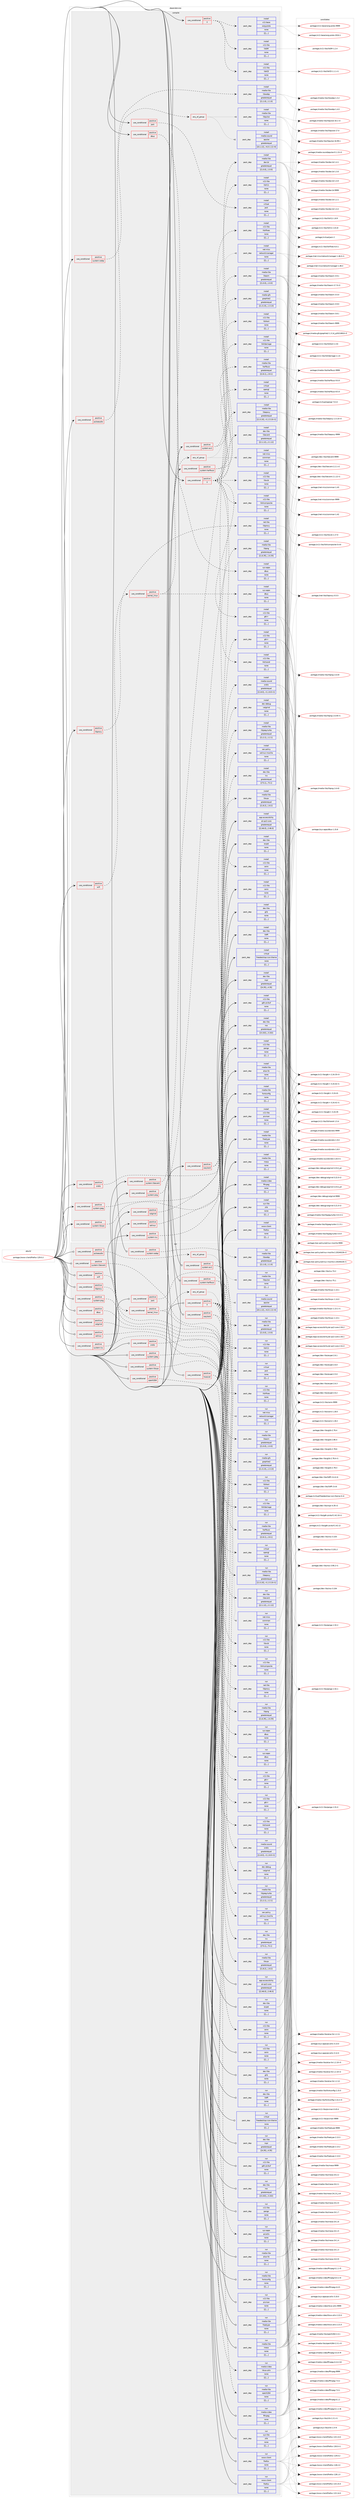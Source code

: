 digraph prolog {

# *************
# Graph options
# *************

newrank=true;
concentrate=true;
compound=true;
graph [rankdir=LR,fontname=Helvetica,fontsize=10,ranksep=1.5];#, ranksep=2.5, nodesep=0.2];
edge  [arrowhead=vee];
node  [fontname=Helvetica,fontsize=10];

# **********
# The ebuild
# **********

subgraph cluster_leftcol {
color=gray;
label=<<i>ebuild</i>>;
id [label="portage://www-client/firefox-129.0.2", color=red, width=4, href="../www-client/firefox-129.0.2.svg"];
}

# ****************
# The dependencies
# ****************

subgraph cluster_midcol {
color=gray;
label=<<i>dependencies</i>>;
subgraph cluster_compile {
fillcolor="#eeeeee";
style=filled;
label=<<i>compile</i>>;
subgraph cond124597 {
dependency468025 [label=<<TABLE BORDER="0" CELLBORDER="1" CELLSPACING="0" CELLPADDING="4"><TR><TD ROWSPAN="3" CELLPADDING="10">use_conditional</TD></TR><TR><TD>positive</TD></TR><TR><TD>X</TD></TR></TABLE>>, shape=none, color=red];
subgraph pack339969 {
dependency468026 [label=<<TABLE BORDER="0" CELLBORDER="1" CELLSPACING="0" CELLPADDING="4" WIDTH="220"><TR><TD ROWSPAN="6" CELLPADDING="30">pack_dep</TD></TR><TR><TD WIDTH="110">install</TD></TR><TR><TD>virtual</TD></TR><TR><TD>opengl</TD></TR><TR><TD>none</TD></TR><TR><TD>[[],,,,]</TD></TR></TABLE>>, shape=none, color=blue];
}
dependency468025:e -> dependency468026:w [weight=20,style="dashed",arrowhead="vee"];
subgraph pack339970 {
dependency468027 [label=<<TABLE BORDER="0" CELLBORDER="1" CELLSPACING="0" CELLPADDING="4" WIDTH="220"><TR><TD ROWSPAN="6" CELLPADDING="30">pack_dep</TD></TR><TR><TD WIDTH="110">install</TD></TR><TR><TD>x11-libs</TD></TR><TR><TD>cairo</TD></TR><TR><TD>none</TD></TR><TR><TD>[[],,,,]</TD></TR></TABLE>>, shape=none, color=blue];
}
dependency468025:e -> dependency468027:w [weight=20,style="dashed",arrowhead="vee"];
subgraph pack339971 {
dependency468028 [label=<<TABLE BORDER="0" CELLBORDER="1" CELLSPACING="0" CELLPADDING="4" WIDTH="220"><TR><TD ROWSPAN="6" CELLPADDING="30">pack_dep</TD></TR><TR><TD WIDTH="110">install</TD></TR><TR><TD>x11-libs</TD></TR><TR><TD>gtk+</TD></TR><TR><TD>none</TD></TR><TR><TD>[[],,,,]</TD></TR></TABLE>>, shape=none, color=blue];
}
dependency468025:e -> dependency468028:w [weight=20,style="dashed",arrowhead="vee"];
subgraph pack339972 {
dependency468029 [label=<<TABLE BORDER="0" CELLBORDER="1" CELLSPACING="0" CELLPADDING="4" WIDTH="220"><TR><TD ROWSPAN="6" CELLPADDING="30">pack_dep</TD></TR><TR><TD WIDTH="110">install</TD></TR><TR><TD>x11-libs</TD></TR><TR><TD>libX11</TD></TR><TR><TD>none</TD></TR><TR><TD>[[],,,,]</TD></TR></TABLE>>, shape=none, color=blue];
}
dependency468025:e -> dependency468029:w [weight=20,style="dashed",arrowhead="vee"];
subgraph pack339973 {
dependency468030 [label=<<TABLE BORDER="0" CELLBORDER="1" CELLSPACING="0" CELLPADDING="4" WIDTH="220"><TR><TD ROWSPAN="6" CELLPADDING="30">pack_dep</TD></TR><TR><TD WIDTH="110">install</TD></TR><TR><TD>x11-libs</TD></TR><TR><TD>libXcomposite</TD></TR><TR><TD>none</TD></TR><TR><TD>[[],,,,]</TD></TR></TABLE>>, shape=none, color=blue];
}
dependency468025:e -> dependency468030:w [weight=20,style="dashed",arrowhead="vee"];
subgraph pack339974 {
dependency468031 [label=<<TABLE BORDER="0" CELLBORDER="1" CELLSPACING="0" CELLPADDING="4" WIDTH="220"><TR><TD ROWSPAN="6" CELLPADDING="30">pack_dep</TD></TR><TR><TD WIDTH="110">install</TD></TR><TR><TD>x11-libs</TD></TR><TR><TD>libXdamage</TD></TR><TR><TD>none</TD></TR><TR><TD>[[],,,,]</TD></TR></TABLE>>, shape=none, color=blue];
}
dependency468025:e -> dependency468031:w [weight=20,style="dashed",arrowhead="vee"];
subgraph pack339975 {
dependency468032 [label=<<TABLE BORDER="0" CELLBORDER="1" CELLSPACING="0" CELLPADDING="4" WIDTH="220"><TR><TD ROWSPAN="6" CELLPADDING="30">pack_dep</TD></TR><TR><TD WIDTH="110">install</TD></TR><TR><TD>x11-libs</TD></TR><TR><TD>libXext</TD></TR><TR><TD>none</TD></TR><TR><TD>[[],,,,]</TD></TR></TABLE>>, shape=none, color=blue];
}
dependency468025:e -> dependency468032:w [weight=20,style="dashed",arrowhead="vee"];
subgraph pack339976 {
dependency468033 [label=<<TABLE BORDER="0" CELLBORDER="1" CELLSPACING="0" CELLPADDING="4" WIDTH="220"><TR><TD ROWSPAN="6" CELLPADDING="30">pack_dep</TD></TR><TR><TD WIDTH="110">install</TD></TR><TR><TD>x11-libs</TD></TR><TR><TD>libXfixes</TD></TR><TR><TD>none</TD></TR><TR><TD>[[],,,,]</TD></TR></TABLE>>, shape=none, color=blue];
}
dependency468025:e -> dependency468033:w [weight=20,style="dashed",arrowhead="vee"];
subgraph pack339977 {
dependency468034 [label=<<TABLE BORDER="0" CELLBORDER="1" CELLSPACING="0" CELLPADDING="4" WIDTH="220"><TR><TD ROWSPAN="6" CELLPADDING="30">pack_dep</TD></TR><TR><TD WIDTH="110">install</TD></TR><TR><TD>x11-libs</TD></TR><TR><TD>libXrandr</TD></TR><TR><TD>none</TD></TR><TR><TD>[[],,,,]</TD></TR></TABLE>>, shape=none, color=blue];
}
dependency468025:e -> dependency468034:w [weight=20,style="dashed",arrowhead="vee"];
subgraph pack339978 {
dependency468035 [label=<<TABLE BORDER="0" CELLBORDER="1" CELLSPACING="0" CELLPADDING="4" WIDTH="220"><TR><TD ROWSPAN="6" CELLPADDING="30">pack_dep</TD></TR><TR><TD WIDTH="110">install</TD></TR><TR><TD>x11-libs</TD></TR><TR><TD>libxcb</TD></TR><TR><TD>none</TD></TR><TR><TD>[[],,,,]</TD></TR></TABLE>>, shape=none, color=blue];
}
dependency468025:e -> dependency468035:w [weight=20,style="dashed",arrowhead="vee"];
}
id:e -> dependency468025:w [weight=20,style="solid",arrowhead="vee"];
subgraph cond124598 {
dependency468036 [label=<<TABLE BORDER="0" CELLBORDER="1" CELLSPACING="0" CELLPADDING="4"><TR><TD ROWSPAN="3" CELLPADDING="10">use_conditional</TD></TR><TR><TD>positive</TD></TR><TR><TD>X</TD></TR></TABLE>>, shape=none, color=red];
subgraph pack339979 {
dependency468037 [label=<<TABLE BORDER="0" CELLBORDER="1" CELLSPACING="0" CELLPADDING="4" WIDTH="220"><TR><TD ROWSPAN="6" CELLPADDING="30">pack_dep</TD></TR><TR><TD WIDTH="110">install</TD></TR><TR><TD>x11-base</TD></TR><TR><TD>xorg-proto</TD></TR><TR><TD>none</TD></TR><TR><TD>[[],,,,]</TD></TR></TABLE>>, shape=none, color=blue];
}
dependency468036:e -> dependency468037:w [weight=20,style="dashed",arrowhead="vee"];
subgraph pack339980 {
dependency468038 [label=<<TABLE BORDER="0" CELLBORDER="1" CELLSPACING="0" CELLPADDING="4" WIDTH="220"><TR><TD ROWSPAN="6" CELLPADDING="30">pack_dep</TD></TR><TR><TD WIDTH="110">install</TD></TR><TR><TD>x11-libs</TD></TR><TR><TD>libICE</TD></TR><TR><TD>none</TD></TR><TR><TD>[[],,,,]</TD></TR></TABLE>>, shape=none, color=blue];
}
dependency468036:e -> dependency468038:w [weight=20,style="dashed",arrowhead="vee"];
subgraph pack339981 {
dependency468039 [label=<<TABLE BORDER="0" CELLBORDER="1" CELLSPACING="0" CELLPADDING="4" WIDTH="220"><TR><TD ROWSPAN="6" CELLPADDING="30">pack_dep</TD></TR><TR><TD WIDTH="110">install</TD></TR><TR><TD>x11-libs</TD></TR><TR><TD>libSM</TD></TR><TR><TD>none</TD></TR><TR><TD>[[],,,,]</TD></TR></TABLE>>, shape=none, color=blue];
}
dependency468036:e -> dependency468039:w [weight=20,style="dashed",arrowhead="vee"];
}
id:e -> dependency468036:w [weight=20,style="solid",arrowhead="vee"];
subgraph cond124599 {
dependency468040 [label=<<TABLE BORDER="0" CELLBORDER="1" CELLSPACING="0" CELLPADDING="4"><TR><TD ROWSPAN="3" CELLPADDING="10">use_conditional</TD></TR><TR><TD>positive</TD></TR><TR><TD>dbus</TD></TR></TABLE>>, shape=none, color=red];
subgraph pack339982 {
dependency468041 [label=<<TABLE BORDER="0" CELLBORDER="1" CELLSPACING="0" CELLPADDING="4" WIDTH="220"><TR><TD ROWSPAN="6" CELLPADDING="30">pack_dep</TD></TR><TR><TD WIDTH="110">install</TD></TR><TR><TD>sys-apps</TD></TR><TR><TD>dbus</TD></TR><TR><TD>none</TD></TR><TR><TD>[[],,,,]</TD></TR></TABLE>>, shape=none, color=blue];
}
dependency468040:e -> dependency468041:w [weight=20,style="dashed",arrowhead="vee"];
}
id:e -> dependency468040:w [weight=20,style="solid",arrowhead="vee"];
subgraph cond124600 {
dependency468042 [label=<<TABLE BORDER="0" CELLBORDER="1" CELLSPACING="0" CELLPADDING="4"><TR><TD ROWSPAN="3" CELLPADDING="10">use_conditional</TD></TR><TR><TD>positive</TD></TR><TR><TD>jack</TD></TR></TABLE>>, shape=none, color=red];
subgraph pack339983 {
dependency468043 [label=<<TABLE BORDER="0" CELLBORDER="1" CELLSPACING="0" CELLPADDING="4" WIDTH="220"><TR><TD ROWSPAN="6" CELLPADDING="30">pack_dep</TD></TR><TR><TD WIDTH="110">install</TD></TR><TR><TD>virtual</TD></TR><TR><TD>jack</TD></TR><TR><TD>none</TD></TR><TR><TD>[[],,,,]</TD></TR></TABLE>>, shape=none, color=blue];
}
dependency468042:e -> dependency468043:w [weight=20,style="dashed",arrowhead="vee"];
}
id:e -> dependency468042:w [weight=20,style="solid",arrowhead="vee"];
subgraph cond124601 {
dependency468044 [label=<<TABLE BORDER="0" CELLBORDER="1" CELLSPACING="0" CELLPADDING="4"><TR><TD ROWSPAN="3" CELLPADDING="10">use_conditional</TD></TR><TR><TD>positive</TD></TR><TR><TD>libproxy</TD></TR></TABLE>>, shape=none, color=red];
subgraph pack339984 {
dependency468045 [label=<<TABLE BORDER="0" CELLBORDER="1" CELLSPACING="0" CELLPADDING="4" WIDTH="220"><TR><TD ROWSPAN="6" CELLPADDING="30">pack_dep</TD></TR><TR><TD WIDTH="110">install</TD></TR><TR><TD>net-libs</TD></TR><TR><TD>libproxy</TD></TR><TR><TD>none</TD></TR><TR><TD>[[],,,,]</TD></TR></TABLE>>, shape=none, color=blue];
}
dependency468044:e -> dependency468045:w [weight=20,style="dashed",arrowhead="vee"];
}
id:e -> dependency468044:w [weight=20,style="solid",arrowhead="vee"];
subgraph cond124602 {
dependency468046 [label=<<TABLE BORDER="0" CELLBORDER="1" CELLSPACING="0" CELLPADDING="4"><TR><TD ROWSPAN="3" CELLPADDING="10">use_conditional</TD></TR><TR><TD>positive</TD></TR><TR><TD>pulseaudio</TD></TR></TABLE>>, shape=none, color=red];
subgraph any3241 {
dependency468047 [label=<<TABLE BORDER="0" CELLBORDER="1" CELLSPACING="0" CELLPADDING="4"><TR><TD CELLPADDING="10">any_of_group</TD></TR></TABLE>>, shape=none, color=red];subgraph pack339985 {
dependency468048 [label=<<TABLE BORDER="0" CELLBORDER="1" CELLSPACING="0" CELLPADDING="4" WIDTH="220"><TR><TD ROWSPAN="6" CELLPADDING="30">pack_dep</TD></TR><TR><TD WIDTH="110">install</TD></TR><TR><TD>media-libs</TD></TR><TR><TD>libpulse</TD></TR><TR><TD>none</TD></TR><TR><TD>[[],,,,]</TD></TR></TABLE>>, shape=none, color=blue];
}
dependency468047:e -> dependency468048:w [weight=20,style="dotted",arrowhead="oinv"];
subgraph pack339986 {
dependency468049 [label=<<TABLE BORDER="0" CELLBORDER="1" CELLSPACING="0" CELLPADDING="4" WIDTH="220"><TR><TD ROWSPAN="6" CELLPADDING="30">pack_dep</TD></TR><TR><TD WIDTH="110">install</TD></TR><TR><TD>media-sound</TD></TR><TR><TD>apulse</TD></TR><TR><TD>greaterequal</TD></TR><TR><TD>[[0,1,12],,-r4,0.1.12-r4]</TD></TR></TABLE>>, shape=none, color=blue];
}
dependency468047:e -> dependency468049:w [weight=20,style="dotted",arrowhead="oinv"];
}
dependency468046:e -> dependency468047:w [weight=20,style="dashed",arrowhead="vee"];
}
id:e -> dependency468046:w [weight=20,style="solid",arrowhead="vee"];
subgraph cond124603 {
dependency468050 [label=<<TABLE BORDER="0" CELLBORDER="1" CELLSPACING="0" CELLPADDING="4"><TR><TD ROWSPAN="3" CELLPADDING="10">use_conditional</TD></TR><TR><TD>positive</TD></TR><TR><TD>selinux</TD></TR></TABLE>>, shape=none, color=red];
subgraph pack339987 {
dependency468051 [label=<<TABLE BORDER="0" CELLBORDER="1" CELLSPACING="0" CELLPADDING="4" WIDTH="220"><TR><TD ROWSPAN="6" CELLPADDING="30">pack_dep</TD></TR><TR><TD WIDTH="110">install</TD></TR><TR><TD>sec-policy</TD></TR><TR><TD>selinux-mozilla</TD></TR><TR><TD>none</TD></TR><TR><TD>[[],,,,]</TD></TR></TABLE>>, shape=none, color=blue];
}
dependency468050:e -> dependency468051:w [weight=20,style="dashed",arrowhead="vee"];
}
id:e -> dependency468050:w [weight=20,style="solid",arrowhead="vee"];
subgraph cond124604 {
dependency468052 [label=<<TABLE BORDER="0" CELLBORDER="1" CELLSPACING="0" CELLPADDING="4"><TR><TD ROWSPAN="3" CELLPADDING="10">use_conditional</TD></TR><TR><TD>positive</TD></TR><TR><TD>sndio</TD></TR></TABLE>>, shape=none, color=red];
subgraph pack339988 {
dependency468053 [label=<<TABLE BORDER="0" CELLBORDER="1" CELLSPACING="0" CELLPADDING="4" WIDTH="220"><TR><TD ROWSPAN="6" CELLPADDING="30">pack_dep</TD></TR><TR><TD WIDTH="110">install</TD></TR><TR><TD>media-sound</TD></TR><TR><TD>sndio</TD></TR><TR><TD>greaterequal</TD></TR><TR><TD>[[1,8,0],,-r1,1.8.0-r1]</TD></TR></TABLE>>, shape=none, color=blue];
}
dependency468052:e -> dependency468053:w [weight=20,style="dashed",arrowhead="vee"];
}
id:e -> dependency468052:w [weight=20,style="solid",arrowhead="vee"];
subgraph cond124605 {
dependency468054 [label=<<TABLE BORDER="0" CELLBORDER="1" CELLSPACING="0" CELLPADDING="4"><TR><TD ROWSPAN="3" CELLPADDING="10">use_conditional</TD></TR><TR><TD>positive</TD></TR><TR><TD>system-av1</TD></TR></TABLE>>, shape=none, color=red];
subgraph pack339989 {
dependency468055 [label=<<TABLE BORDER="0" CELLBORDER="1" CELLSPACING="0" CELLPADDING="4" WIDTH="220"><TR><TD ROWSPAN="6" CELLPADDING="30">pack_dep</TD></TR><TR><TD WIDTH="110">install</TD></TR><TR><TD>media-libs</TD></TR><TR><TD>dav1d</TD></TR><TR><TD>greaterequal</TD></TR><TR><TD>[[1,0,0],,,1.0.0]</TD></TR></TABLE>>, shape=none, color=blue];
}
dependency468054:e -> dependency468055:w [weight=20,style="dashed",arrowhead="vee"];
subgraph pack339990 {
dependency468056 [label=<<TABLE BORDER="0" CELLBORDER="1" CELLSPACING="0" CELLPADDING="4" WIDTH="220"><TR><TD ROWSPAN="6" CELLPADDING="30">pack_dep</TD></TR><TR><TD WIDTH="110">install</TD></TR><TR><TD>media-libs</TD></TR><TR><TD>libaom</TD></TR><TR><TD>greaterequal</TD></TR><TR><TD>[[1,0,0],,,1.0.0]</TD></TR></TABLE>>, shape=none, color=blue];
}
dependency468054:e -> dependency468056:w [weight=20,style="dashed",arrowhead="vee"];
}
id:e -> dependency468054:w [weight=20,style="solid",arrowhead="vee"];
subgraph cond124606 {
dependency468057 [label=<<TABLE BORDER="0" CELLBORDER="1" CELLSPACING="0" CELLPADDING="4"><TR><TD ROWSPAN="3" CELLPADDING="10">use_conditional</TD></TR><TR><TD>positive</TD></TR><TR><TD>system-harfbuzz</TD></TR></TABLE>>, shape=none, color=red];
subgraph pack339991 {
dependency468058 [label=<<TABLE BORDER="0" CELLBORDER="1" CELLSPACING="0" CELLPADDING="4" WIDTH="220"><TR><TD ROWSPAN="6" CELLPADDING="30">pack_dep</TD></TR><TR><TD WIDTH="110">install</TD></TR><TR><TD>media-gfx</TD></TR><TR><TD>graphite2</TD></TR><TR><TD>greaterequal</TD></TR><TR><TD>[[1,3,13],,,1.3.13]</TD></TR></TABLE>>, shape=none, color=blue];
}
dependency468057:e -> dependency468058:w [weight=20,style="dashed",arrowhead="vee"];
subgraph pack339992 {
dependency468059 [label=<<TABLE BORDER="0" CELLBORDER="1" CELLSPACING="0" CELLPADDING="4" WIDTH="220"><TR><TD ROWSPAN="6" CELLPADDING="30">pack_dep</TD></TR><TR><TD WIDTH="110">install</TD></TR><TR><TD>media-libs</TD></TR><TR><TD>harfbuzz</TD></TR><TR><TD>greaterequal</TD></TR><TR><TD>[[2,8,1],,,2.8.1]</TD></TR></TABLE>>, shape=none, color=blue];
}
dependency468057:e -> dependency468059:w [weight=20,style="dashed",arrowhead="vee"];
}
id:e -> dependency468057:w [weight=20,style="solid",arrowhead="vee"];
subgraph cond124607 {
dependency468060 [label=<<TABLE BORDER="0" CELLBORDER="1" CELLSPACING="0" CELLPADDING="4"><TR><TD ROWSPAN="3" CELLPADDING="10">use_conditional</TD></TR><TR><TD>positive</TD></TR><TR><TD>system-icu</TD></TR></TABLE>>, shape=none, color=red];
subgraph pack339993 {
dependency468061 [label=<<TABLE BORDER="0" CELLBORDER="1" CELLSPACING="0" CELLPADDING="4" WIDTH="220"><TR><TD ROWSPAN="6" CELLPADDING="30">pack_dep</TD></TR><TR><TD WIDTH="110">install</TD></TR><TR><TD>dev-libs</TD></TR><TR><TD>icu</TD></TR><TR><TD>greaterequal</TD></TR><TR><TD>[[73,1],,,73.1]</TD></TR></TABLE>>, shape=none, color=blue];
}
dependency468060:e -> dependency468061:w [weight=20,style="dashed",arrowhead="vee"];
}
id:e -> dependency468060:w [weight=20,style="solid",arrowhead="vee"];
subgraph cond124608 {
dependency468062 [label=<<TABLE BORDER="0" CELLBORDER="1" CELLSPACING="0" CELLPADDING="4"><TR><TD ROWSPAN="3" CELLPADDING="10">use_conditional</TD></TR><TR><TD>positive</TD></TR><TR><TD>system-jpeg</TD></TR></TABLE>>, shape=none, color=red];
subgraph pack339994 {
dependency468063 [label=<<TABLE BORDER="0" CELLBORDER="1" CELLSPACING="0" CELLPADDING="4" WIDTH="220"><TR><TD ROWSPAN="6" CELLPADDING="30">pack_dep</TD></TR><TR><TD WIDTH="110">install</TD></TR><TR><TD>media-libs</TD></TR><TR><TD>libjpeg-turbo</TD></TR><TR><TD>greaterequal</TD></TR><TR><TD>[[1,2,1],,,1.2.1]</TD></TR></TABLE>>, shape=none, color=blue];
}
dependency468062:e -> dependency468063:w [weight=20,style="dashed",arrowhead="vee"];
}
id:e -> dependency468062:w [weight=20,style="solid",arrowhead="vee"];
subgraph cond124609 {
dependency468064 [label=<<TABLE BORDER="0" CELLBORDER="1" CELLSPACING="0" CELLPADDING="4"><TR><TD ROWSPAN="3" CELLPADDING="10">use_conditional</TD></TR><TR><TD>positive</TD></TR><TR><TD>system-libevent</TD></TR></TABLE>>, shape=none, color=red];
subgraph pack339995 {
dependency468065 [label=<<TABLE BORDER="0" CELLBORDER="1" CELLSPACING="0" CELLPADDING="4" WIDTH="220"><TR><TD ROWSPAN="6" CELLPADDING="30">pack_dep</TD></TR><TR><TD WIDTH="110">install</TD></TR><TR><TD>dev-libs</TD></TR><TR><TD>libevent</TD></TR><TR><TD>greaterequal</TD></TR><TR><TD>[[2,1,12],,,2.1.12]</TD></TR></TABLE>>, shape=none, color=blue];
}
dependency468064:e -> dependency468065:w [weight=20,style="dashed",arrowhead="vee"];
}
id:e -> dependency468064:w [weight=20,style="solid",arrowhead="vee"];
subgraph cond124610 {
dependency468066 [label=<<TABLE BORDER="0" CELLBORDER="1" CELLSPACING="0" CELLPADDING="4"><TR><TD ROWSPAN="3" CELLPADDING="10">use_conditional</TD></TR><TR><TD>positive</TD></TR><TR><TD>system-libvpx</TD></TR></TABLE>>, shape=none, color=red];
subgraph pack339996 {
dependency468067 [label=<<TABLE BORDER="0" CELLBORDER="1" CELLSPACING="0" CELLPADDING="4" WIDTH="220"><TR><TD ROWSPAN="6" CELLPADDING="30">pack_dep</TD></TR><TR><TD WIDTH="110">install</TD></TR><TR><TD>media-libs</TD></TR><TR><TD>libvpx</TD></TR><TR><TD>greaterequal</TD></TR><TR><TD>[[1,8,2],,,1.8.2]</TD></TR></TABLE>>, shape=none, color=blue];
}
dependency468066:e -> dependency468067:w [weight=20,style="dashed",arrowhead="vee"];
}
id:e -> dependency468066:w [weight=20,style="solid",arrowhead="vee"];
subgraph cond124611 {
dependency468068 [label=<<TABLE BORDER="0" CELLBORDER="1" CELLSPACING="0" CELLPADDING="4"><TR><TD ROWSPAN="3" CELLPADDING="10">use_conditional</TD></TR><TR><TD>positive</TD></TR><TR><TD>system-png</TD></TR></TABLE>>, shape=none, color=red];
subgraph pack339997 {
dependency468069 [label=<<TABLE BORDER="0" CELLBORDER="1" CELLSPACING="0" CELLPADDING="4" WIDTH="220"><TR><TD ROWSPAN="6" CELLPADDING="30">pack_dep</TD></TR><TR><TD WIDTH="110">install</TD></TR><TR><TD>media-libs</TD></TR><TR><TD>libpng</TD></TR><TR><TD>greaterequal</TD></TR><TR><TD>[[1,6,35],,,1.6.35]</TD></TR></TABLE>>, shape=none, color=blue];
}
dependency468068:e -> dependency468069:w [weight=20,style="dashed",arrowhead="vee"];
}
id:e -> dependency468068:w [weight=20,style="solid",arrowhead="vee"];
subgraph cond124612 {
dependency468070 [label=<<TABLE BORDER="0" CELLBORDER="1" CELLSPACING="0" CELLPADDING="4"><TR><TD ROWSPAN="3" CELLPADDING="10">use_conditional</TD></TR><TR><TD>positive</TD></TR><TR><TD>system-webp</TD></TR></TABLE>>, shape=none, color=red];
subgraph pack339998 {
dependency468071 [label=<<TABLE BORDER="0" CELLBORDER="1" CELLSPACING="0" CELLPADDING="4" WIDTH="220"><TR><TD ROWSPAN="6" CELLPADDING="30">pack_dep</TD></TR><TR><TD WIDTH="110">install</TD></TR><TR><TD>media-libs</TD></TR><TR><TD>libwebp</TD></TR><TR><TD>greaterequal</TD></TR><TR><TD>[[1,1,0],,,1.1.0]</TD></TR></TABLE>>, shape=none, color=blue];
}
dependency468070:e -> dependency468071:w [weight=20,style="dashed",arrowhead="vee"];
}
id:e -> dependency468070:w [weight=20,style="solid",arrowhead="vee"];
subgraph cond124613 {
dependency468072 [label=<<TABLE BORDER="0" CELLBORDER="1" CELLSPACING="0" CELLPADDING="4"><TR><TD ROWSPAN="3" CELLPADDING="10">use_conditional</TD></TR><TR><TD>positive</TD></TR><TR><TD>valgrind</TD></TR></TABLE>>, shape=none, color=red];
subgraph pack339999 {
dependency468073 [label=<<TABLE BORDER="0" CELLBORDER="1" CELLSPACING="0" CELLPADDING="4" WIDTH="220"><TR><TD ROWSPAN="6" CELLPADDING="30">pack_dep</TD></TR><TR><TD WIDTH="110">install</TD></TR><TR><TD>dev-debug</TD></TR><TR><TD>valgrind</TD></TR><TR><TD>none</TD></TR><TR><TD>[[],,,,]</TD></TR></TABLE>>, shape=none, color=blue];
}
dependency468072:e -> dependency468073:w [weight=20,style="dashed",arrowhead="vee"];
}
id:e -> dependency468072:w [weight=20,style="solid",arrowhead="vee"];
subgraph cond124614 {
dependency468074 [label=<<TABLE BORDER="0" CELLBORDER="1" CELLSPACING="0" CELLPADDING="4"><TR><TD ROWSPAN="3" CELLPADDING="10">use_conditional</TD></TR><TR><TD>positive</TD></TR><TR><TD>wayland</TD></TR></TABLE>>, shape=none, color=red];
subgraph pack340000 {
dependency468075 [label=<<TABLE BORDER="0" CELLBORDER="1" CELLSPACING="0" CELLPADDING="4" WIDTH="220"><TR><TD ROWSPAN="6" CELLPADDING="30">pack_dep</TD></TR><TR><TD WIDTH="110">install</TD></TR><TR><TD>media-libs</TD></TR><TR><TD>libepoxy</TD></TR><TR><TD>greaterequal</TD></TR><TR><TD>[[1,5,10],,-r1,1.5.10-r1]</TD></TR></TABLE>>, shape=none, color=blue];
}
dependency468074:e -> dependency468075:w [weight=20,style="dashed",arrowhead="vee"];
subgraph pack340001 {
dependency468076 [label=<<TABLE BORDER="0" CELLBORDER="1" CELLSPACING="0" CELLPADDING="4" WIDTH="220"><TR><TD ROWSPAN="6" CELLPADDING="30">pack_dep</TD></TR><TR><TD WIDTH="110">install</TD></TR><TR><TD>x11-libs</TD></TR><TR><TD>gtk+</TD></TR><TR><TD>none</TD></TR><TR><TD>[[],,,,]</TD></TR></TABLE>>, shape=none, color=blue];
}
dependency468074:e -> dependency468076:w [weight=20,style="dashed",arrowhead="vee"];
}
id:e -> dependency468074:w [weight=20,style="solid",arrowhead="vee"];
subgraph cond124615 {
dependency468077 [label=<<TABLE BORDER="0" CELLBORDER="1" CELLSPACING="0" CELLPADDING="4"><TR><TD ROWSPAN="3" CELLPADDING="10">use_conditional</TD></TR><TR><TD>positive</TD></TR><TR><TD>wifi</TD></TR></TABLE>>, shape=none, color=red];
subgraph cond124616 {
dependency468078 [label=<<TABLE BORDER="0" CELLBORDER="1" CELLSPACING="0" CELLPADDING="4"><TR><TD ROWSPAN="3" CELLPADDING="10">use_conditional</TD></TR><TR><TD>positive</TD></TR><TR><TD>kernel_linux</TD></TR></TABLE>>, shape=none, color=red];
subgraph any3242 {
dependency468079 [label=<<TABLE BORDER="0" CELLBORDER="1" CELLSPACING="0" CELLPADDING="4"><TR><TD CELLPADDING="10">any_of_group</TD></TR></TABLE>>, shape=none, color=red];subgraph pack340002 {
dependency468080 [label=<<TABLE BORDER="0" CELLBORDER="1" CELLSPACING="0" CELLPADDING="4" WIDTH="220"><TR><TD ROWSPAN="6" CELLPADDING="30">pack_dep</TD></TR><TR><TD WIDTH="110">install</TD></TR><TR><TD>net-misc</TD></TR><TR><TD>networkmanager</TD></TR><TR><TD>none</TD></TR><TR><TD>[[],,,,]</TD></TR></TABLE>>, shape=none, color=blue];
}
dependency468079:e -> dependency468080:w [weight=20,style="dotted",arrowhead="oinv"];
subgraph pack340003 {
dependency468081 [label=<<TABLE BORDER="0" CELLBORDER="1" CELLSPACING="0" CELLPADDING="4" WIDTH="220"><TR><TD ROWSPAN="6" CELLPADDING="30">pack_dep</TD></TR><TR><TD WIDTH="110">install</TD></TR><TR><TD>net-misc</TD></TR><TR><TD>connman</TD></TR><TR><TD>none</TD></TR><TR><TD>[[],,,,]</TD></TR></TABLE>>, shape=none, color=blue];
}
dependency468079:e -> dependency468081:w [weight=20,style="dotted",arrowhead="oinv"];
}
dependency468078:e -> dependency468079:w [weight=20,style="dashed",arrowhead="vee"];
subgraph pack340004 {
dependency468082 [label=<<TABLE BORDER="0" CELLBORDER="1" CELLSPACING="0" CELLPADDING="4" WIDTH="220"><TR><TD ROWSPAN="6" CELLPADDING="30">pack_dep</TD></TR><TR><TD WIDTH="110">install</TD></TR><TR><TD>sys-apps</TD></TR><TR><TD>dbus</TD></TR><TR><TD>none</TD></TR><TR><TD>[[],,,,]</TD></TR></TABLE>>, shape=none, color=blue];
}
dependency468078:e -> dependency468082:w [weight=20,style="dashed",arrowhead="vee"];
}
dependency468077:e -> dependency468078:w [weight=20,style="dashed",arrowhead="vee"];
}
id:e -> dependency468077:w [weight=20,style="solid",arrowhead="vee"];
subgraph pack340005 {
dependency468083 [label=<<TABLE BORDER="0" CELLBORDER="1" CELLSPACING="0" CELLPADDING="4" WIDTH="220"><TR><TD ROWSPAN="6" CELLPADDING="30">pack_dep</TD></TR><TR><TD WIDTH="110">install</TD></TR><TR><TD>app-accessibility</TD></TR><TR><TD>at-spi2-core</TD></TR><TR><TD>greaterequal</TD></TR><TR><TD>[[2,46,0],,,2.46.0]</TD></TR></TABLE>>, shape=none, color=blue];
}
id:e -> dependency468083:w [weight=20,style="solid",arrowhead="vee"];
subgraph pack340006 {
dependency468084 [label=<<TABLE BORDER="0" CELLBORDER="1" CELLSPACING="0" CELLPADDING="4" WIDTH="220"><TR><TD ROWSPAN="6" CELLPADDING="30">pack_dep</TD></TR><TR><TD WIDTH="110">install</TD></TR><TR><TD>dev-libs</TD></TR><TR><TD>expat</TD></TR><TR><TD>none</TD></TR><TR><TD>[[],,,,]</TD></TR></TABLE>>, shape=none, color=blue];
}
id:e -> dependency468084:w [weight=20,style="solid",arrowhead="vee"];
subgraph pack340007 {
dependency468085 [label=<<TABLE BORDER="0" CELLBORDER="1" CELLSPACING="0" CELLPADDING="4" WIDTH="220"><TR><TD ROWSPAN="6" CELLPADDING="30">pack_dep</TD></TR><TR><TD WIDTH="110">install</TD></TR><TR><TD>dev-libs</TD></TR><TR><TD>glib</TD></TR><TR><TD>none</TD></TR><TR><TD>[[],,,,]</TD></TR></TABLE>>, shape=none, color=blue];
}
id:e -> dependency468085:w [weight=20,style="solid",arrowhead="vee"];
subgraph pack340008 {
dependency468086 [label=<<TABLE BORDER="0" CELLBORDER="1" CELLSPACING="0" CELLPADDING="4" WIDTH="220"><TR><TD ROWSPAN="6" CELLPADDING="30">pack_dep</TD></TR><TR><TD WIDTH="110">install</TD></TR><TR><TD>dev-libs</TD></TR><TR><TD>libffi</TD></TR><TR><TD>none</TD></TR><TR><TD>[[],,,,]</TD></TR></TABLE>>, shape=none, color=blue];
}
id:e -> dependency468086:w [weight=20,style="solid",arrowhead="vee"];
subgraph pack340009 {
dependency468087 [label=<<TABLE BORDER="0" CELLBORDER="1" CELLSPACING="0" CELLPADDING="4" WIDTH="220"><TR><TD ROWSPAN="6" CELLPADDING="30">pack_dep</TD></TR><TR><TD WIDTH="110">install</TD></TR><TR><TD>dev-libs</TD></TR><TR><TD>nspr</TD></TR><TR><TD>greaterequal</TD></TR><TR><TD>[[4,35],,,4.35]</TD></TR></TABLE>>, shape=none, color=blue];
}
id:e -> dependency468087:w [weight=20,style="solid",arrowhead="vee"];
subgraph pack340010 {
dependency468088 [label=<<TABLE BORDER="0" CELLBORDER="1" CELLSPACING="0" CELLPADDING="4" WIDTH="220"><TR><TD ROWSPAN="6" CELLPADDING="30">pack_dep</TD></TR><TR><TD WIDTH="110">install</TD></TR><TR><TD>dev-libs</TD></TR><TR><TD>nss</TD></TR><TR><TD>greaterequal</TD></TR><TR><TD>[[3,102],,,3.102]</TD></TR></TABLE>>, shape=none, color=blue];
}
id:e -> dependency468088:w [weight=20,style="solid",arrowhead="vee"];
subgraph pack340011 {
dependency468089 [label=<<TABLE BORDER="0" CELLBORDER="1" CELLSPACING="0" CELLPADDING="4" WIDTH="220"><TR><TD ROWSPAN="6" CELLPADDING="30">pack_dep</TD></TR><TR><TD WIDTH="110">install</TD></TR><TR><TD>media-libs</TD></TR><TR><TD>alsa-lib</TD></TR><TR><TD>none</TD></TR><TR><TD>[[],,,,]</TD></TR></TABLE>>, shape=none, color=blue];
}
id:e -> dependency468089:w [weight=20,style="solid",arrowhead="vee"];
subgraph pack340012 {
dependency468090 [label=<<TABLE BORDER="0" CELLBORDER="1" CELLSPACING="0" CELLPADDING="4" WIDTH="220"><TR><TD ROWSPAN="6" CELLPADDING="30">pack_dep</TD></TR><TR><TD WIDTH="110">install</TD></TR><TR><TD>media-libs</TD></TR><TR><TD>fontconfig</TD></TR><TR><TD>none</TD></TR><TR><TD>[[],,,,]</TD></TR></TABLE>>, shape=none, color=blue];
}
id:e -> dependency468090:w [weight=20,style="solid",arrowhead="vee"];
subgraph pack340013 {
dependency468091 [label=<<TABLE BORDER="0" CELLBORDER="1" CELLSPACING="0" CELLPADDING="4" WIDTH="220"><TR><TD ROWSPAN="6" CELLPADDING="30">pack_dep</TD></TR><TR><TD WIDTH="110">install</TD></TR><TR><TD>media-libs</TD></TR><TR><TD>freetype</TD></TR><TR><TD>none</TD></TR><TR><TD>[[],,,,]</TD></TR></TABLE>>, shape=none, color=blue];
}
id:e -> dependency468091:w [weight=20,style="solid",arrowhead="vee"];
subgraph pack340014 {
dependency468092 [label=<<TABLE BORDER="0" CELLBORDER="1" CELLSPACING="0" CELLPADDING="4" WIDTH="220"><TR><TD ROWSPAN="6" CELLPADDING="30">pack_dep</TD></TR><TR><TD WIDTH="110">install</TD></TR><TR><TD>media-libs</TD></TR><TR><TD>mesa</TD></TR><TR><TD>none</TD></TR><TR><TD>[[],,,,]</TD></TR></TABLE>>, shape=none, color=blue];
}
id:e -> dependency468092:w [weight=20,style="solid",arrowhead="vee"];
subgraph pack340015 {
dependency468093 [label=<<TABLE BORDER="0" CELLBORDER="1" CELLSPACING="0" CELLPADDING="4" WIDTH="220"><TR><TD ROWSPAN="6" CELLPADDING="30">pack_dep</TD></TR><TR><TD WIDTH="110">install</TD></TR><TR><TD>media-video</TD></TR><TR><TD>ffmpeg</TD></TR><TR><TD>none</TD></TR><TR><TD>[[],,,,]</TD></TR></TABLE>>, shape=none, color=blue];
}
id:e -> dependency468093:w [weight=20,style="solid",arrowhead="vee"];
subgraph pack340016 {
dependency468094 [label=<<TABLE BORDER="0" CELLBORDER="1" CELLSPACING="0" CELLPADDING="4" WIDTH="220"><TR><TD ROWSPAN="6" CELLPADDING="30">pack_dep</TD></TR><TR><TD WIDTH="110">install</TD></TR><TR><TD>sys-libs</TD></TR><TR><TD>zlib</TD></TR><TR><TD>none</TD></TR><TR><TD>[[],,,,]</TD></TR></TABLE>>, shape=none, color=blue];
}
id:e -> dependency468094:w [weight=20,style="solid",arrowhead="vee"];
subgraph pack340017 {
dependency468095 [label=<<TABLE BORDER="0" CELLBORDER="1" CELLSPACING="0" CELLPADDING="4" WIDTH="220"><TR><TD ROWSPAN="6" CELLPADDING="30">pack_dep</TD></TR><TR><TD WIDTH="110">install</TD></TR><TR><TD>virtual</TD></TR><TR><TD>freedesktop-icon-theme</TD></TR><TR><TD>none</TD></TR><TR><TD>[[],,,,]</TD></TR></TABLE>>, shape=none, color=blue];
}
id:e -> dependency468095:w [weight=20,style="solid",arrowhead="vee"];
subgraph pack340018 {
dependency468096 [label=<<TABLE BORDER="0" CELLBORDER="1" CELLSPACING="0" CELLPADDING="4" WIDTH="220"><TR><TD ROWSPAN="6" CELLPADDING="30">pack_dep</TD></TR><TR><TD WIDTH="110">install</TD></TR><TR><TD>x11-libs</TD></TR><TR><TD>cairo</TD></TR><TR><TD>none</TD></TR><TR><TD>[[],,,,]</TD></TR></TABLE>>, shape=none, color=blue];
}
id:e -> dependency468096:w [weight=20,style="solid",arrowhead="vee"];
subgraph pack340019 {
dependency468097 [label=<<TABLE BORDER="0" CELLBORDER="1" CELLSPACING="0" CELLPADDING="4" WIDTH="220"><TR><TD ROWSPAN="6" CELLPADDING="30">pack_dep</TD></TR><TR><TD WIDTH="110">install</TD></TR><TR><TD>x11-libs</TD></TR><TR><TD>gdk-pixbuf</TD></TR><TR><TD>none</TD></TR><TR><TD>[[],,,,]</TD></TR></TABLE>>, shape=none, color=blue];
}
id:e -> dependency468097:w [weight=20,style="solid",arrowhead="vee"];
subgraph pack340020 {
dependency468098 [label=<<TABLE BORDER="0" CELLBORDER="1" CELLSPACING="0" CELLPADDING="4" WIDTH="220"><TR><TD ROWSPAN="6" CELLPADDING="30">pack_dep</TD></TR><TR><TD WIDTH="110">install</TD></TR><TR><TD>x11-libs</TD></TR><TR><TD>pango</TD></TR><TR><TD>none</TD></TR><TR><TD>[[],,,,]</TD></TR></TABLE>>, shape=none, color=blue];
}
id:e -> dependency468098:w [weight=20,style="solid",arrowhead="vee"];
subgraph pack340021 {
dependency468099 [label=<<TABLE BORDER="0" CELLBORDER="1" CELLSPACING="0" CELLPADDING="4" WIDTH="220"><TR><TD ROWSPAN="6" CELLPADDING="30">pack_dep</TD></TR><TR><TD WIDTH="110">install</TD></TR><TR><TD>x11-libs</TD></TR><TR><TD>pixman</TD></TR><TR><TD>none</TD></TR><TR><TD>[[],,,,]</TD></TR></TABLE>>, shape=none, color=blue];
}
id:e -> dependency468099:w [weight=20,style="solid",arrowhead="vee"];
subgraph pack340022 {
dependency468100 [label=<<TABLE BORDER="0" CELLBORDER="1" CELLSPACING="0" CELLPADDING="4" WIDTH="220"><TR><TD ROWSPAN="6" CELLPADDING="30">pack_dep</TD></TR><TR><TD WIDTH="110">install</TD></TR><TR><TD>www-client</TD></TR><TR><TD>firefox</TD></TR><TR><TD>none</TD></TR><TR><TD>[[],,,,]</TD></TR></TABLE>>, shape=none, color=blue];
}
id:e -> dependency468100:w [weight=20,style="solid",arrowhead="vee"];
}
subgraph cluster_compileandrun {
fillcolor="#eeeeee";
style=filled;
label=<<i>compile and run</i>>;
}
subgraph cluster_run {
fillcolor="#eeeeee";
style=filled;
label=<<i>run</i>>;
subgraph cond124617 {
dependency468101 [label=<<TABLE BORDER="0" CELLBORDER="1" CELLSPACING="0" CELLPADDING="4"><TR><TD ROWSPAN="3" CELLPADDING="10">use_conditional</TD></TR><TR><TD>positive</TD></TR><TR><TD>X</TD></TR></TABLE>>, shape=none, color=red];
subgraph pack340023 {
dependency468102 [label=<<TABLE BORDER="0" CELLBORDER="1" CELLSPACING="0" CELLPADDING="4" WIDTH="220"><TR><TD ROWSPAN="6" CELLPADDING="30">pack_dep</TD></TR><TR><TD WIDTH="110">run</TD></TR><TR><TD>virtual</TD></TR><TR><TD>opengl</TD></TR><TR><TD>none</TD></TR><TR><TD>[[],,,,]</TD></TR></TABLE>>, shape=none, color=blue];
}
dependency468101:e -> dependency468102:w [weight=20,style="dashed",arrowhead="vee"];
subgraph pack340024 {
dependency468103 [label=<<TABLE BORDER="0" CELLBORDER="1" CELLSPACING="0" CELLPADDING="4" WIDTH="220"><TR><TD ROWSPAN="6" CELLPADDING="30">pack_dep</TD></TR><TR><TD WIDTH="110">run</TD></TR><TR><TD>x11-libs</TD></TR><TR><TD>cairo</TD></TR><TR><TD>none</TD></TR><TR><TD>[[],,,,]</TD></TR></TABLE>>, shape=none, color=blue];
}
dependency468101:e -> dependency468103:w [weight=20,style="dashed",arrowhead="vee"];
subgraph pack340025 {
dependency468104 [label=<<TABLE BORDER="0" CELLBORDER="1" CELLSPACING="0" CELLPADDING="4" WIDTH="220"><TR><TD ROWSPAN="6" CELLPADDING="30">pack_dep</TD></TR><TR><TD WIDTH="110">run</TD></TR><TR><TD>x11-libs</TD></TR><TR><TD>gtk+</TD></TR><TR><TD>none</TD></TR><TR><TD>[[],,,,]</TD></TR></TABLE>>, shape=none, color=blue];
}
dependency468101:e -> dependency468104:w [weight=20,style="dashed",arrowhead="vee"];
subgraph pack340026 {
dependency468105 [label=<<TABLE BORDER="0" CELLBORDER="1" CELLSPACING="0" CELLPADDING="4" WIDTH="220"><TR><TD ROWSPAN="6" CELLPADDING="30">pack_dep</TD></TR><TR><TD WIDTH="110">run</TD></TR><TR><TD>x11-libs</TD></TR><TR><TD>libX11</TD></TR><TR><TD>none</TD></TR><TR><TD>[[],,,,]</TD></TR></TABLE>>, shape=none, color=blue];
}
dependency468101:e -> dependency468105:w [weight=20,style="dashed",arrowhead="vee"];
subgraph pack340027 {
dependency468106 [label=<<TABLE BORDER="0" CELLBORDER="1" CELLSPACING="0" CELLPADDING="4" WIDTH="220"><TR><TD ROWSPAN="6" CELLPADDING="30">pack_dep</TD></TR><TR><TD WIDTH="110">run</TD></TR><TR><TD>x11-libs</TD></TR><TR><TD>libXcomposite</TD></TR><TR><TD>none</TD></TR><TR><TD>[[],,,,]</TD></TR></TABLE>>, shape=none, color=blue];
}
dependency468101:e -> dependency468106:w [weight=20,style="dashed",arrowhead="vee"];
subgraph pack340028 {
dependency468107 [label=<<TABLE BORDER="0" CELLBORDER="1" CELLSPACING="0" CELLPADDING="4" WIDTH="220"><TR><TD ROWSPAN="6" CELLPADDING="30">pack_dep</TD></TR><TR><TD WIDTH="110">run</TD></TR><TR><TD>x11-libs</TD></TR><TR><TD>libXdamage</TD></TR><TR><TD>none</TD></TR><TR><TD>[[],,,,]</TD></TR></TABLE>>, shape=none, color=blue];
}
dependency468101:e -> dependency468107:w [weight=20,style="dashed",arrowhead="vee"];
subgraph pack340029 {
dependency468108 [label=<<TABLE BORDER="0" CELLBORDER="1" CELLSPACING="0" CELLPADDING="4" WIDTH="220"><TR><TD ROWSPAN="6" CELLPADDING="30">pack_dep</TD></TR><TR><TD WIDTH="110">run</TD></TR><TR><TD>x11-libs</TD></TR><TR><TD>libXext</TD></TR><TR><TD>none</TD></TR><TR><TD>[[],,,,]</TD></TR></TABLE>>, shape=none, color=blue];
}
dependency468101:e -> dependency468108:w [weight=20,style="dashed",arrowhead="vee"];
subgraph pack340030 {
dependency468109 [label=<<TABLE BORDER="0" CELLBORDER="1" CELLSPACING="0" CELLPADDING="4" WIDTH="220"><TR><TD ROWSPAN="6" CELLPADDING="30">pack_dep</TD></TR><TR><TD WIDTH="110">run</TD></TR><TR><TD>x11-libs</TD></TR><TR><TD>libXfixes</TD></TR><TR><TD>none</TD></TR><TR><TD>[[],,,,]</TD></TR></TABLE>>, shape=none, color=blue];
}
dependency468101:e -> dependency468109:w [weight=20,style="dashed",arrowhead="vee"];
subgraph pack340031 {
dependency468110 [label=<<TABLE BORDER="0" CELLBORDER="1" CELLSPACING="0" CELLPADDING="4" WIDTH="220"><TR><TD ROWSPAN="6" CELLPADDING="30">pack_dep</TD></TR><TR><TD WIDTH="110">run</TD></TR><TR><TD>x11-libs</TD></TR><TR><TD>libXrandr</TD></TR><TR><TD>none</TD></TR><TR><TD>[[],,,,]</TD></TR></TABLE>>, shape=none, color=blue];
}
dependency468101:e -> dependency468110:w [weight=20,style="dashed",arrowhead="vee"];
subgraph pack340032 {
dependency468111 [label=<<TABLE BORDER="0" CELLBORDER="1" CELLSPACING="0" CELLPADDING="4" WIDTH="220"><TR><TD ROWSPAN="6" CELLPADDING="30">pack_dep</TD></TR><TR><TD WIDTH="110">run</TD></TR><TR><TD>x11-libs</TD></TR><TR><TD>libxcb</TD></TR><TR><TD>none</TD></TR><TR><TD>[[],,,,]</TD></TR></TABLE>>, shape=none, color=blue];
}
dependency468101:e -> dependency468111:w [weight=20,style="dashed",arrowhead="vee"];
}
id:e -> dependency468101:w [weight=20,style="solid",arrowhead="odot"];
subgraph cond124618 {
dependency468112 [label=<<TABLE BORDER="0" CELLBORDER="1" CELLSPACING="0" CELLPADDING="4"><TR><TD ROWSPAN="3" CELLPADDING="10">use_conditional</TD></TR><TR><TD>positive</TD></TR><TR><TD>dbus</TD></TR></TABLE>>, shape=none, color=red];
subgraph pack340033 {
dependency468113 [label=<<TABLE BORDER="0" CELLBORDER="1" CELLSPACING="0" CELLPADDING="4" WIDTH="220"><TR><TD ROWSPAN="6" CELLPADDING="30">pack_dep</TD></TR><TR><TD WIDTH="110">run</TD></TR><TR><TD>sys-apps</TD></TR><TR><TD>dbus</TD></TR><TR><TD>none</TD></TR><TR><TD>[[],,,,]</TD></TR></TABLE>>, shape=none, color=blue];
}
dependency468112:e -> dependency468113:w [weight=20,style="dashed",arrowhead="vee"];
}
id:e -> dependency468112:w [weight=20,style="solid",arrowhead="odot"];
subgraph cond124619 {
dependency468114 [label=<<TABLE BORDER="0" CELLBORDER="1" CELLSPACING="0" CELLPADDING="4"><TR><TD ROWSPAN="3" CELLPADDING="10">use_conditional</TD></TR><TR><TD>positive</TD></TR><TR><TD>hwaccel</TD></TR></TABLE>>, shape=none, color=red];
subgraph pack340034 {
dependency468115 [label=<<TABLE BORDER="0" CELLBORDER="1" CELLSPACING="0" CELLPADDING="4" WIDTH="220"><TR><TD ROWSPAN="6" CELLPADDING="30">pack_dep</TD></TR><TR><TD WIDTH="110">run</TD></TR><TR><TD>media-video</TD></TR><TR><TD>libva-utils</TD></TR><TR><TD>none</TD></TR><TR><TD>[[],,,,]</TD></TR></TABLE>>, shape=none, color=blue];
}
dependency468114:e -> dependency468115:w [weight=20,style="dashed",arrowhead="vee"];
subgraph pack340035 {
dependency468116 [label=<<TABLE BORDER="0" CELLBORDER="1" CELLSPACING="0" CELLPADDING="4" WIDTH="220"><TR><TD ROWSPAN="6" CELLPADDING="30">pack_dep</TD></TR><TR><TD WIDTH="110">run</TD></TR><TR><TD>sys-apps</TD></TR><TR><TD>pciutils</TD></TR><TR><TD>none</TD></TR><TR><TD>[[],,,,]</TD></TR></TABLE>>, shape=none, color=blue];
}
dependency468114:e -> dependency468116:w [weight=20,style="dashed",arrowhead="vee"];
}
id:e -> dependency468114:w [weight=20,style="solid",arrowhead="odot"];
subgraph cond124620 {
dependency468117 [label=<<TABLE BORDER="0" CELLBORDER="1" CELLSPACING="0" CELLPADDING="4"><TR><TD ROWSPAN="3" CELLPADDING="10">use_conditional</TD></TR><TR><TD>positive</TD></TR><TR><TD>jack</TD></TR></TABLE>>, shape=none, color=red];
subgraph pack340036 {
dependency468118 [label=<<TABLE BORDER="0" CELLBORDER="1" CELLSPACING="0" CELLPADDING="4" WIDTH="220"><TR><TD ROWSPAN="6" CELLPADDING="30">pack_dep</TD></TR><TR><TD WIDTH="110">run</TD></TR><TR><TD>virtual</TD></TR><TR><TD>jack</TD></TR><TR><TD>none</TD></TR><TR><TD>[[],,,,]</TD></TR></TABLE>>, shape=none, color=blue];
}
dependency468117:e -> dependency468118:w [weight=20,style="dashed",arrowhead="vee"];
}
id:e -> dependency468117:w [weight=20,style="solid",arrowhead="odot"];
subgraph cond124621 {
dependency468119 [label=<<TABLE BORDER="0" CELLBORDER="1" CELLSPACING="0" CELLPADDING="4"><TR><TD ROWSPAN="3" CELLPADDING="10">use_conditional</TD></TR><TR><TD>positive</TD></TR><TR><TD>libproxy</TD></TR></TABLE>>, shape=none, color=red];
subgraph pack340037 {
dependency468120 [label=<<TABLE BORDER="0" CELLBORDER="1" CELLSPACING="0" CELLPADDING="4" WIDTH="220"><TR><TD ROWSPAN="6" CELLPADDING="30">pack_dep</TD></TR><TR><TD WIDTH="110">run</TD></TR><TR><TD>net-libs</TD></TR><TR><TD>libproxy</TD></TR><TR><TD>none</TD></TR><TR><TD>[[],,,,]</TD></TR></TABLE>>, shape=none, color=blue];
}
dependency468119:e -> dependency468120:w [weight=20,style="dashed",arrowhead="vee"];
}
id:e -> dependency468119:w [weight=20,style="solid",arrowhead="odot"];
subgraph cond124622 {
dependency468121 [label=<<TABLE BORDER="0" CELLBORDER="1" CELLSPACING="0" CELLPADDING="4"><TR><TD ROWSPAN="3" CELLPADDING="10">use_conditional</TD></TR><TR><TD>positive</TD></TR><TR><TD>openh264</TD></TR></TABLE>>, shape=none, color=red];
subgraph pack340038 {
dependency468122 [label=<<TABLE BORDER="0" CELLBORDER="1" CELLSPACING="0" CELLPADDING="4" WIDTH="220"><TR><TD ROWSPAN="6" CELLPADDING="30">pack_dep</TD></TR><TR><TD WIDTH="110">run</TD></TR><TR><TD>media-libs</TD></TR><TR><TD>openh264</TD></TR><TR><TD>none</TD></TR><TR><TD>[[],,,,]</TD></TR></TABLE>>, shape=none, color=blue];
}
dependency468121:e -> dependency468122:w [weight=20,style="dashed",arrowhead="vee"];
}
id:e -> dependency468121:w [weight=20,style="solid",arrowhead="odot"];
subgraph cond124623 {
dependency468123 [label=<<TABLE BORDER="0" CELLBORDER="1" CELLSPACING="0" CELLPADDING="4"><TR><TD ROWSPAN="3" CELLPADDING="10">use_conditional</TD></TR><TR><TD>positive</TD></TR><TR><TD>pulseaudio</TD></TR></TABLE>>, shape=none, color=red];
subgraph any3243 {
dependency468124 [label=<<TABLE BORDER="0" CELLBORDER="1" CELLSPACING="0" CELLPADDING="4"><TR><TD CELLPADDING="10">any_of_group</TD></TR></TABLE>>, shape=none, color=red];subgraph pack340039 {
dependency468125 [label=<<TABLE BORDER="0" CELLBORDER="1" CELLSPACING="0" CELLPADDING="4" WIDTH="220"><TR><TD ROWSPAN="6" CELLPADDING="30">pack_dep</TD></TR><TR><TD WIDTH="110">run</TD></TR><TR><TD>media-libs</TD></TR><TR><TD>libpulse</TD></TR><TR><TD>none</TD></TR><TR><TD>[[],,,,]</TD></TR></TABLE>>, shape=none, color=blue];
}
dependency468124:e -> dependency468125:w [weight=20,style="dotted",arrowhead="oinv"];
subgraph pack340040 {
dependency468126 [label=<<TABLE BORDER="0" CELLBORDER="1" CELLSPACING="0" CELLPADDING="4" WIDTH="220"><TR><TD ROWSPAN="6" CELLPADDING="30">pack_dep</TD></TR><TR><TD WIDTH="110">run</TD></TR><TR><TD>media-sound</TD></TR><TR><TD>apulse</TD></TR><TR><TD>greaterequal</TD></TR><TR><TD>[[0,1,12],,-r4,0.1.12-r4]</TD></TR></TABLE>>, shape=none, color=blue];
}
dependency468124:e -> dependency468126:w [weight=20,style="dotted",arrowhead="oinv"];
}
dependency468123:e -> dependency468124:w [weight=20,style="dashed",arrowhead="vee"];
}
id:e -> dependency468123:w [weight=20,style="solid",arrowhead="odot"];
subgraph cond124624 {
dependency468127 [label=<<TABLE BORDER="0" CELLBORDER="1" CELLSPACING="0" CELLPADDING="4"><TR><TD ROWSPAN="3" CELLPADDING="10">use_conditional</TD></TR><TR><TD>positive</TD></TR><TR><TD>selinux</TD></TR></TABLE>>, shape=none, color=red];
subgraph pack340041 {
dependency468128 [label=<<TABLE BORDER="0" CELLBORDER="1" CELLSPACING="0" CELLPADDING="4" WIDTH="220"><TR><TD ROWSPAN="6" CELLPADDING="30">pack_dep</TD></TR><TR><TD WIDTH="110">run</TD></TR><TR><TD>sec-policy</TD></TR><TR><TD>selinux-mozilla</TD></TR><TR><TD>none</TD></TR><TR><TD>[[],,,,]</TD></TR></TABLE>>, shape=none, color=blue];
}
dependency468127:e -> dependency468128:w [weight=20,style="dashed",arrowhead="vee"];
}
id:e -> dependency468127:w [weight=20,style="solid",arrowhead="odot"];
subgraph cond124625 {
dependency468129 [label=<<TABLE BORDER="0" CELLBORDER="1" CELLSPACING="0" CELLPADDING="4"><TR><TD ROWSPAN="3" CELLPADDING="10">use_conditional</TD></TR><TR><TD>positive</TD></TR><TR><TD>sndio</TD></TR></TABLE>>, shape=none, color=red];
subgraph pack340042 {
dependency468130 [label=<<TABLE BORDER="0" CELLBORDER="1" CELLSPACING="0" CELLPADDING="4" WIDTH="220"><TR><TD ROWSPAN="6" CELLPADDING="30">pack_dep</TD></TR><TR><TD WIDTH="110">run</TD></TR><TR><TD>media-sound</TD></TR><TR><TD>sndio</TD></TR><TR><TD>greaterequal</TD></TR><TR><TD>[[1,8,0],,-r1,1.8.0-r1]</TD></TR></TABLE>>, shape=none, color=blue];
}
dependency468129:e -> dependency468130:w [weight=20,style="dashed",arrowhead="vee"];
}
id:e -> dependency468129:w [weight=20,style="solid",arrowhead="odot"];
subgraph cond124626 {
dependency468131 [label=<<TABLE BORDER="0" CELLBORDER="1" CELLSPACING="0" CELLPADDING="4"><TR><TD ROWSPAN="3" CELLPADDING="10">use_conditional</TD></TR><TR><TD>positive</TD></TR><TR><TD>system-av1</TD></TR></TABLE>>, shape=none, color=red];
subgraph pack340043 {
dependency468132 [label=<<TABLE BORDER="0" CELLBORDER="1" CELLSPACING="0" CELLPADDING="4" WIDTH="220"><TR><TD ROWSPAN="6" CELLPADDING="30">pack_dep</TD></TR><TR><TD WIDTH="110">run</TD></TR><TR><TD>media-libs</TD></TR><TR><TD>dav1d</TD></TR><TR><TD>greaterequal</TD></TR><TR><TD>[[1,0,0],,,1.0.0]</TD></TR></TABLE>>, shape=none, color=blue];
}
dependency468131:e -> dependency468132:w [weight=20,style="dashed",arrowhead="vee"];
subgraph pack340044 {
dependency468133 [label=<<TABLE BORDER="0" CELLBORDER="1" CELLSPACING="0" CELLPADDING="4" WIDTH="220"><TR><TD ROWSPAN="6" CELLPADDING="30">pack_dep</TD></TR><TR><TD WIDTH="110">run</TD></TR><TR><TD>media-libs</TD></TR><TR><TD>libaom</TD></TR><TR><TD>greaterequal</TD></TR><TR><TD>[[1,0,0],,,1.0.0]</TD></TR></TABLE>>, shape=none, color=blue];
}
dependency468131:e -> dependency468133:w [weight=20,style="dashed",arrowhead="vee"];
}
id:e -> dependency468131:w [weight=20,style="solid",arrowhead="odot"];
subgraph cond124627 {
dependency468134 [label=<<TABLE BORDER="0" CELLBORDER="1" CELLSPACING="0" CELLPADDING="4"><TR><TD ROWSPAN="3" CELLPADDING="10">use_conditional</TD></TR><TR><TD>positive</TD></TR><TR><TD>system-harfbuzz</TD></TR></TABLE>>, shape=none, color=red];
subgraph pack340045 {
dependency468135 [label=<<TABLE BORDER="0" CELLBORDER="1" CELLSPACING="0" CELLPADDING="4" WIDTH="220"><TR><TD ROWSPAN="6" CELLPADDING="30">pack_dep</TD></TR><TR><TD WIDTH="110">run</TD></TR><TR><TD>media-gfx</TD></TR><TR><TD>graphite2</TD></TR><TR><TD>greaterequal</TD></TR><TR><TD>[[1,3,13],,,1.3.13]</TD></TR></TABLE>>, shape=none, color=blue];
}
dependency468134:e -> dependency468135:w [weight=20,style="dashed",arrowhead="vee"];
subgraph pack340046 {
dependency468136 [label=<<TABLE BORDER="0" CELLBORDER="1" CELLSPACING="0" CELLPADDING="4" WIDTH="220"><TR><TD ROWSPAN="6" CELLPADDING="30">pack_dep</TD></TR><TR><TD WIDTH="110">run</TD></TR><TR><TD>media-libs</TD></TR><TR><TD>harfbuzz</TD></TR><TR><TD>greaterequal</TD></TR><TR><TD>[[2,8,1],,,2.8.1]</TD></TR></TABLE>>, shape=none, color=blue];
}
dependency468134:e -> dependency468136:w [weight=20,style="dashed",arrowhead="vee"];
}
id:e -> dependency468134:w [weight=20,style="solid",arrowhead="odot"];
subgraph cond124628 {
dependency468137 [label=<<TABLE BORDER="0" CELLBORDER="1" CELLSPACING="0" CELLPADDING="4"><TR><TD ROWSPAN="3" CELLPADDING="10">use_conditional</TD></TR><TR><TD>positive</TD></TR><TR><TD>system-icu</TD></TR></TABLE>>, shape=none, color=red];
subgraph pack340047 {
dependency468138 [label=<<TABLE BORDER="0" CELLBORDER="1" CELLSPACING="0" CELLPADDING="4" WIDTH="220"><TR><TD ROWSPAN="6" CELLPADDING="30">pack_dep</TD></TR><TR><TD WIDTH="110">run</TD></TR><TR><TD>dev-libs</TD></TR><TR><TD>icu</TD></TR><TR><TD>greaterequal</TD></TR><TR><TD>[[73,1],,,73.1]</TD></TR></TABLE>>, shape=none, color=blue];
}
dependency468137:e -> dependency468138:w [weight=20,style="dashed",arrowhead="vee"];
}
id:e -> dependency468137:w [weight=20,style="solid",arrowhead="odot"];
subgraph cond124629 {
dependency468139 [label=<<TABLE BORDER="0" CELLBORDER="1" CELLSPACING="0" CELLPADDING="4"><TR><TD ROWSPAN="3" CELLPADDING="10">use_conditional</TD></TR><TR><TD>positive</TD></TR><TR><TD>system-jpeg</TD></TR></TABLE>>, shape=none, color=red];
subgraph pack340048 {
dependency468140 [label=<<TABLE BORDER="0" CELLBORDER="1" CELLSPACING="0" CELLPADDING="4" WIDTH="220"><TR><TD ROWSPAN="6" CELLPADDING="30">pack_dep</TD></TR><TR><TD WIDTH="110">run</TD></TR><TR><TD>media-libs</TD></TR><TR><TD>libjpeg-turbo</TD></TR><TR><TD>greaterequal</TD></TR><TR><TD>[[1,2,1],,,1.2.1]</TD></TR></TABLE>>, shape=none, color=blue];
}
dependency468139:e -> dependency468140:w [weight=20,style="dashed",arrowhead="vee"];
}
id:e -> dependency468139:w [weight=20,style="solid",arrowhead="odot"];
subgraph cond124630 {
dependency468141 [label=<<TABLE BORDER="0" CELLBORDER="1" CELLSPACING="0" CELLPADDING="4"><TR><TD ROWSPAN="3" CELLPADDING="10">use_conditional</TD></TR><TR><TD>positive</TD></TR><TR><TD>system-libevent</TD></TR></TABLE>>, shape=none, color=red];
subgraph pack340049 {
dependency468142 [label=<<TABLE BORDER="0" CELLBORDER="1" CELLSPACING="0" CELLPADDING="4" WIDTH="220"><TR><TD ROWSPAN="6" CELLPADDING="30">pack_dep</TD></TR><TR><TD WIDTH="110">run</TD></TR><TR><TD>dev-libs</TD></TR><TR><TD>libevent</TD></TR><TR><TD>greaterequal</TD></TR><TR><TD>[[2,1,12],,,2.1.12]</TD></TR></TABLE>>, shape=none, color=blue];
}
dependency468141:e -> dependency468142:w [weight=20,style="dashed",arrowhead="vee"];
}
id:e -> dependency468141:w [weight=20,style="solid",arrowhead="odot"];
subgraph cond124631 {
dependency468143 [label=<<TABLE BORDER="0" CELLBORDER="1" CELLSPACING="0" CELLPADDING="4"><TR><TD ROWSPAN="3" CELLPADDING="10">use_conditional</TD></TR><TR><TD>positive</TD></TR><TR><TD>system-libvpx</TD></TR></TABLE>>, shape=none, color=red];
subgraph pack340050 {
dependency468144 [label=<<TABLE BORDER="0" CELLBORDER="1" CELLSPACING="0" CELLPADDING="4" WIDTH="220"><TR><TD ROWSPAN="6" CELLPADDING="30">pack_dep</TD></TR><TR><TD WIDTH="110">run</TD></TR><TR><TD>media-libs</TD></TR><TR><TD>libvpx</TD></TR><TR><TD>greaterequal</TD></TR><TR><TD>[[1,8,2],,,1.8.2]</TD></TR></TABLE>>, shape=none, color=blue];
}
dependency468143:e -> dependency468144:w [weight=20,style="dashed",arrowhead="vee"];
}
id:e -> dependency468143:w [weight=20,style="solid",arrowhead="odot"];
subgraph cond124632 {
dependency468145 [label=<<TABLE BORDER="0" CELLBORDER="1" CELLSPACING="0" CELLPADDING="4"><TR><TD ROWSPAN="3" CELLPADDING="10">use_conditional</TD></TR><TR><TD>positive</TD></TR><TR><TD>system-png</TD></TR></TABLE>>, shape=none, color=red];
subgraph pack340051 {
dependency468146 [label=<<TABLE BORDER="0" CELLBORDER="1" CELLSPACING="0" CELLPADDING="4" WIDTH="220"><TR><TD ROWSPAN="6" CELLPADDING="30">pack_dep</TD></TR><TR><TD WIDTH="110">run</TD></TR><TR><TD>media-libs</TD></TR><TR><TD>libpng</TD></TR><TR><TD>greaterequal</TD></TR><TR><TD>[[1,6,35],,,1.6.35]</TD></TR></TABLE>>, shape=none, color=blue];
}
dependency468145:e -> dependency468146:w [weight=20,style="dashed",arrowhead="vee"];
}
id:e -> dependency468145:w [weight=20,style="solid",arrowhead="odot"];
subgraph cond124633 {
dependency468147 [label=<<TABLE BORDER="0" CELLBORDER="1" CELLSPACING="0" CELLPADDING="4"><TR><TD ROWSPAN="3" CELLPADDING="10">use_conditional</TD></TR><TR><TD>positive</TD></TR><TR><TD>system-webp</TD></TR></TABLE>>, shape=none, color=red];
subgraph pack340052 {
dependency468148 [label=<<TABLE BORDER="0" CELLBORDER="1" CELLSPACING="0" CELLPADDING="4" WIDTH="220"><TR><TD ROWSPAN="6" CELLPADDING="30">pack_dep</TD></TR><TR><TD WIDTH="110">run</TD></TR><TR><TD>media-libs</TD></TR><TR><TD>libwebp</TD></TR><TR><TD>greaterequal</TD></TR><TR><TD>[[1,1,0],,,1.1.0]</TD></TR></TABLE>>, shape=none, color=blue];
}
dependency468147:e -> dependency468148:w [weight=20,style="dashed",arrowhead="vee"];
}
id:e -> dependency468147:w [weight=20,style="solid",arrowhead="odot"];
subgraph cond124634 {
dependency468149 [label=<<TABLE BORDER="0" CELLBORDER="1" CELLSPACING="0" CELLPADDING="4"><TR><TD ROWSPAN="3" CELLPADDING="10">use_conditional</TD></TR><TR><TD>positive</TD></TR><TR><TD>valgrind</TD></TR></TABLE>>, shape=none, color=red];
subgraph pack340053 {
dependency468150 [label=<<TABLE BORDER="0" CELLBORDER="1" CELLSPACING="0" CELLPADDING="4" WIDTH="220"><TR><TD ROWSPAN="6" CELLPADDING="30">pack_dep</TD></TR><TR><TD WIDTH="110">run</TD></TR><TR><TD>dev-debug</TD></TR><TR><TD>valgrind</TD></TR><TR><TD>none</TD></TR><TR><TD>[[],,,,]</TD></TR></TABLE>>, shape=none, color=blue];
}
dependency468149:e -> dependency468150:w [weight=20,style="dashed",arrowhead="vee"];
}
id:e -> dependency468149:w [weight=20,style="solid",arrowhead="odot"];
subgraph cond124635 {
dependency468151 [label=<<TABLE BORDER="0" CELLBORDER="1" CELLSPACING="0" CELLPADDING="4"><TR><TD ROWSPAN="3" CELLPADDING="10">use_conditional</TD></TR><TR><TD>positive</TD></TR><TR><TD>wayland</TD></TR></TABLE>>, shape=none, color=red];
subgraph pack340054 {
dependency468152 [label=<<TABLE BORDER="0" CELLBORDER="1" CELLSPACING="0" CELLPADDING="4" WIDTH="220"><TR><TD ROWSPAN="6" CELLPADDING="30">pack_dep</TD></TR><TR><TD WIDTH="110">run</TD></TR><TR><TD>media-libs</TD></TR><TR><TD>libepoxy</TD></TR><TR><TD>greaterequal</TD></TR><TR><TD>[[1,5,10],,-r1,1.5.10-r1]</TD></TR></TABLE>>, shape=none, color=blue];
}
dependency468151:e -> dependency468152:w [weight=20,style="dashed",arrowhead="vee"];
subgraph pack340055 {
dependency468153 [label=<<TABLE BORDER="0" CELLBORDER="1" CELLSPACING="0" CELLPADDING="4" WIDTH="220"><TR><TD ROWSPAN="6" CELLPADDING="30">pack_dep</TD></TR><TR><TD WIDTH="110">run</TD></TR><TR><TD>x11-libs</TD></TR><TR><TD>gtk+</TD></TR><TR><TD>none</TD></TR><TR><TD>[[],,,,]</TD></TR></TABLE>>, shape=none, color=blue];
}
dependency468151:e -> dependency468153:w [weight=20,style="dashed",arrowhead="vee"];
}
id:e -> dependency468151:w [weight=20,style="solid",arrowhead="odot"];
subgraph cond124636 {
dependency468154 [label=<<TABLE BORDER="0" CELLBORDER="1" CELLSPACING="0" CELLPADDING="4"><TR><TD ROWSPAN="3" CELLPADDING="10">use_conditional</TD></TR><TR><TD>positive</TD></TR><TR><TD>wifi</TD></TR></TABLE>>, shape=none, color=red];
subgraph cond124637 {
dependency468155 [label=<<TABLE BORDER="0" CELLBORDER="1" CELLSPACING="0" CELLPADDING="4"><TR><TD ROWSPAN="3" CELLPADDING="10">use_conditional</TD></TR><TR><TD>positive</TD></TR><TR><TD>kernel_linux</TD></TR></TABLE>>, shape=none, color=red];
subgraph any3244 {
dependency468156 [label=<<TABLE BORDER="0" CELLBORDER="1" CELLSPACING="0" CELLPADDING="4"><TR><TD CELLPADDING="10">any_of_group</TD></TR></TABLE>>, shape=none, color=red];subgraph pack340056 {
dependency468157 [label=<<TABLE BORDER="0" CELLBORDER="1" CELLSPACING="0" CELLPADDING="4" WIDTH="220"><TR><TD ROWSPAN="6" CELLPADDING="30">pack_dep</TD></TR><TR><TD WIDTH="110">run</TD></TR><TR><TD>net-misc</TD></TR><TR><TD>networkmanager</TD></TR><TR><TD>none</TD></TR><TR><TD>[[],,,,]</TD></TR></TABLE>>, shape=none, color=blue];
}
dependency468156:e -> dependency468157:w [weight=20,style="dotted",arrowhead="oinv"];
subgraph pack340057 {
dependency468158 [label=<<TABLE BORDER="0" CELLBORDER="1" CELLSPACING="0" CELLPADDING="4" WIDTH="220"><TR><TD ROWSPAN="6" CELLPADDING="30">pack_dep</TD></TR><TR><TD WIDTH="110">run</TD></TR><TR><TD>net-misc</TD></TR><TR><TD>connman</TD></TR><TR><TD>none</TD></TR><TR><TD>[[],,,,]</TD></TR></TABLE>>, shape=none, color=blue];
}
dependency468156:e -> dependency468158:w [weight=20,style="dotted",arrowhead="oinv"];
}
dependency468155:e -> dependency468156:w [weight=20,style="dashed",arrowhead="vee"];
subgraph pack340058 {
dependency468159 [label=<<TABLE BORDER="0" CELLBORDER="1" CELLSPACING="0" CELLPADDING="4" WIDTH="220"><TR><TD ROWSPAN="6" CELLPADDING="30">pack_dep</TD></TR><TR><TD WIDTH="110">run</TD></TR><TR><TD>sys-apps</TD></TR><TR><TD>dbus</TD></TR><TR><TD>none</TD></TR><TR><TD>[[],,,,]</TD></TR></TABLE>>, shape=none, color=blue];
}
dependency468155:e -> dependency468159:w [weight=20,style="dashed",arrowhead="vee"];
}
dependency468154:e -> dependency468155:w [weight=20,style="dashed",arrowhead="vee"];
}
id:e -> dependency468154:w [weight=20,style="solid",arrowhead="odot"];
subgraph pack340059 {
dependency468160 [label=<<TABLE BORDER="0" CELLBORDER="1" CELLSPACING="0" CELLPADDING="4" WIDTH="220"><TR><TD ROWSPAN="6" CELLPADDING="30">pack_dep</TD></TR><TR><TD WIDTH="110">run</TD></TR><TR><TD>app-accessibility</TD></TR><TR><TD>at-spi2-core</TD></TR><TR><TD>greaterequal</TD></TR><TR><TD>[[2,46,0],,,2.46.0]</TD></TR></TABLE>>, shape=none, color=blue];
}
id:e -> dependency468160:w [weight=20,style="solid",arrowhead="odot"];
subgraph pack340060 {
dependency468161 [label=<<TABLE BORDER="0" CELLBORDER="1" CELLSPACING="0" CELLPADDING="4" WIDTH="220"><TR><TD ROWSPAN="6" CELLPADDING="30">pack_dep</TD></TR><TR><TD WIDTH="110">run</TD></TR><TR><TD>dev-libs</TD></TR><TR><TD>expat</TD></TR><TR><TD>none</TD></TR><TR><TD>[[],,,,]</TD></TR></TABLE>>, shape=none, color=blue];
}
id:e -> dependency468161:w [weight=20,style="solid",arrowhead="odot"];
subgraph pack340061 {
dependency468162 [label=<<TABLE BORDER="0" CELLBORDER="1" CELLSPACING="0" CELLPADDING="4" WIDTH="220"><TR><TD ROWSPAN="6" CELLPADDING="30">pack_dep</TD></TR><TR><TD WIDTH="110">run</TD></TR><TR><TD>dev-libs</TD></TR><TR><TD>glib</TD></TR><TR><TD>none</TD></TR><TR><TD>[[],,,,]</TD></TR></TABLE>>, shape=none, color=blue];
}
id:e -> dependency468162:w [weight=20,style="solid",arrowhead="odot"];
subgraph pack340062 {
dependency468163 [label=<<TABLE BORDER="0" CELLBORDER="1" CELLSPACING="0" CELLPADDING="4" WIDTH="220"><TR><TD ROWSPAN="6" CELLPADDING="30">pack_dep</TD></TR><TR><TD WIDTH="110">run</TD></TR><TR><TD>dev-libs</TD></TR><TR><TD>libffi</TD></TR><TR><TD>none</TD></TR><TR><TD>[[],,,,]</TD></TR></TABLE>>, shape=none, color=blue];
}
id:e -> dependency468163:w [weight=20,style="solid",arrowhead="odot"];
subgraph pack340063 {
dependency468164 [label=<<TABLE BORDER="0" CELLBORDER="1" CELLSPACING="0" CELLPADDING="4" WIDTH="220"><TR><TD ROWSPAN="6" CELLPADDING="30">pack_dep</TD></TR><TR><TD WIDTH="110">run</TD></TR><TR><TD>dev-libs</TD></TR><TR><TD>nspr</TD></TR><TR><TD>greaterequal</TD></TR><TR><TD>[[4,35],,,4.35]</TD></TR></TABLE>>, shape=none, color=blue];
}
id:e -> dependency468164:w [weight=20,style="solid",arrowhead="odot"];
subgraph pack340064 {
dependency468165 [label=<<TABLE BORDER="0" CELLBORDER="1" CELLSPACING="0" CELLPADDING="4" WIDTH="220"><TR><TD ROWSPAN="6" CELLPADDING="30">pack_dep</TD></TR><TR><TD WIDTH="110">run</TD></TR><TR><TD>dev-libs</TD></TR><TR><TD>nss</TD></TR><TR><TD>greaterequal</TD></TR><TR><TD>[[3,102],,,3.102]</TD></TR></TABLE>>, shape=none, color=blue];
}
id:e -> dependency468165:w [weight=20,style="solid",arrowhead="odot"];
subgraph pack340065 {
dependency468166 [label=<<TABLE BORDER="0" CELLBORDER="1" CELLSPACING="0" CELLPADDING="4" WIDTH="220"><TR><TD ROWSPAN="6" CELLPADDING="30">pack_dep</TD></TR><TR><TD WIDTH="110">run</TD></TR><TR><TD>media-libs</TD></TR><TR><TD>alsa-lib</TD></TR><TR><TD>none</TD></TR><TR><TD>[[],,,,]</TD></TR></TABLE>>, shape=none, color=blue];
}
id:e -> dependency468166:w [weight=20,style="solid",arrowhead="odot"];
subgraph pack340066 {
dependency468167 [label=<<TABLE BORDER="0" CELLBORDER="1" CELLSPACING="0" CELLPADDING="4" WIDTH="220"><TR><TD ROWSPAN="6" CELLPADDING="30">pack_dep</TD></TR><TR><TD WIDTH="110">run</TD></TR><TR><TD>media-libs</TD></TR><TR><TD>fontconfig</TD></TR><TR><TD>none</TD></TR><TR><TD>[[],,,,]</TD></TR></TABLE>>, shape=none, color=blue];
}
id:e -> dependency468167:w [weight=20,style="solid",arrowhead="odot"];
subgraph pack340067 {
dependency468168 [label=<<TABLE BORDER="0" CELLBORDER="1" CELLSPACING="0" CELLPADDING="4" WIDTH="220"><TR><TD ROWSPAN="6" CELLPADDING="30">pack_dep</TD></TR><TR><TD WIDTH="110">run</TD></TR><TR><TD>media-libs</TD></TR><TR><TD>freetype</TD></TR><TR><TD>none</TD></TR><TR><TD>[[],,,,]</TD></TR></TABLE>>, shape=none, color=blue];
}
id:e -> dependency468168:w [weight=20,style="solid",arrowhead="odot"];
subgraph pack340068 {
dependency468169 [label=<<TABLE BORDER="0" CELLBORDER="1" CELLSPACING="0" CELLPADDING="4" WIDTH="220"><TR><TD ROWSPAN="6" CELLPADDING="30">pack_dep</TD></TR><TR><TD WIDTH="110">run</TD></TR><TR><TD>media-libs</TD></TR><TR><TD>mesa</TD></TR><TR><TD>none</TD></TR><TR><TD>[[],,,,]</TD></TR></TABLE>>, shape=none, color=blue];
}
id:e -> dependency468169:w [weight=20,style="solid",arrowhead="odot"];
subgraph pack340069 {
dependency468170 [label=<<TABLE BORDER="0" CELLBORDER="1" CELLSPACING="0" CELLPADDING="4" WIDTH="220"><TR><TD ROWSPAN="6" CELLPADDING="30">pack_dep</TD></TR><TR><TD WIDTH="110">run</TD></TR><TR><TD>media-video</TD></TR><TR><TD>ffmpeg</TD></TR><TR><TD>none</TD></TR><TR><TD>[[],,,,]</TD></TR></TABLE>>, shape=none, color=blue];
}
id:e -> dependency468170:w [weight=20,style="solid",arrowhead="odot"];
subgraph pack340070 {
dependency468171 [label=<<TABLE BORDER="0" CELLBORDER="1" CELLSPACING="0" CELLPADDING="4" WIDTH="220"><TR><TD ROWSPAN="6" CELLPADDING="30">pack_dep</TD></TR><TR><TD WIDTH="110">run</TD></TR><TR><TD>sys-libs</TD></TR><TR><TD>zlib</TD></TR><TR><TD>none</TD></TR><TR><TD>[[],,,,]</TD></TR></TABLE>>, shape=none, color=blue];
}
id:e -> dependency468171:w [weight=20,style="solid",arrowhead="odot"];
subgraph pack340071 {
dependency468172 [label=<<TABLE BORDER="0" CELLBORDER="1" CELLSPACING="0" CELLPADDING="4" WIDTH="220"><TR><TD ROWSPAN="6" CELLPADDING="30">pack_dep</TD></TR><TR><TD WIDTH="110">run</TD></TR><TR><TD>virtual</TD></TR><TR><TD>freedesktop-icon-theme</TD></TR><TR><TD>none</TD></TR><TR><TD>[[],,,,]</TD></TR></TABLE>>, shape=none, color=blue];
}
id:e -> dependency468172:w [weight=20,style="solid",arrowhead="odot"];
subgraph pack340072 {
dependency468173 [label=<<TABLE BORDER="0" CELLBORDER="1" CELLSPACING="0" CELLPADDING="4" WIDTH="220"><TR><TD ROWSPAN="6" CELLPADDING="30">pack_dep</TD></TR><TR><TD WIDTH="110">run</TD></TR><TR><TD>x11-libs</TD></TR><TR><TD>cairo</TD></TR><TR><TD>none</TD></TR><TR><TD>[[],,,,]</TD></TR></TABLE>>, shape=none, color=blue];
}
id:e -> dependency468173:w [weight=20,style="solid",arrowhead="odot"];
subgraph pack340073 {
dependency468174 [label=<<TABLE BORDER="0" CELLBORDER="1" CELLSPACING="0" CELLPADDING="4" WIDTH="220"><TR><TD ROWSPAN="6" CELLPADDING="30">pack_dep</TD></TR><TR><TD WIDTH="110">run</TD></TR><TR><TD>x11-libs</TD></TR><TR><TD>gdk-pixbuf</TD></TR><TR><TD>none</TD></TR><TR><TD>[[],,,,]</TD></TR></TABLE>>, shape=none, color=blue];
}
id:e -> dependency468174:w [weight=20,style="solid",arrowhead="odot"];
subgraph pack340074 {
dependency468175 [label=<<TABLE BORDER="0" CELLBORDER="1" CELLSPACING="0" CELLPADDING="4" WIDTH="220"><TR><TD ROWSPAN="6" CELLPADDING="30">pack_dep</TD></TR><TR><TD WIDTH="110">run</TD></TR><TR><TD>x11-libs</TD></TR><TR><TD>pango</TD></TR><TR><TD>none</TD></TR><TR><TD>[[],,,,]</TD></TR></TABLE>>, shape=none, color=blue];
}
id:e -> dependency468175:w [weight=20,style="solid",arrowhead="odot"];
subgraph pack340075 {
dependency468176 [label=<<TABLE BORDER="0" CELLBORDER="1" CELLSPACING="0" CELLPADDING="4" WIDTH="220"><TR><TD ROWSPAN="6" CELLPADDING="30">pack_dep</TD></TR><TR><TD WIDTH="110">run</TD></TR><TR><TD>x11-libs</TD></TR><TR><TD>pixman</TD></TR><TR><TD>none</TD></TR><TR><TD>[[],,,,]</TD></TR></TABLE>>, shape=none, color=blue];
}
id:e -> dependency468176:w [weight=20,style="solid",arrowhead="odot"];
subgraph pack340076 {
dependency468177 [label=<<TABLE BORDER="0" CELLBORDER="1" CELLSPACING="0" CELLPADDING="4" WIDTH="220"><TR><TD ROWSPAN="6" CELLPADDING="30">pack_dep</TD></TR><TR><TD WIDTH="110">run</TD></TR><TR><TD>www-client</TD></TR><TR><TD>firefox</TD></TR><TR><TD>none</TD></TR><TR><TD>[[],,,,]</TD></TR></TABLE>>, shape=none, color=blue];
}
id:e -> dependency468177:w [weight=20,style="solid",arrowhead="odot"];
subgraph pack340077 {
dependency468178 [label=<<TABLE BORDER="0" CELLBORDER="1" CELLSPACING="0" CELLPADDING="4" WIDTH="220"><TR><TD ROWSPAN="6" CELLPADDING="30">pack_dep</TD></TR><TR><TD WIDTH="110">run</TD></TR><TR><TD>www-client</TD></TR><TR><TD>firefox</TD></TR><TR><TD>none</TD></TR><TR><TD>[[],,,,]</TD></TR></TABLE>>, shape=none, color=blue];
}
id:e -> dependency468178:w [weight=20,style="solid",arrowhead="odot"];
}
}

# **************
# The candidates
# **************

subgraph cluster_choices {
rank=same;
color=gray;
label=<<i>candidates</i>>;

subgraph choice339969 {
color=black;
nodesep=1;
choice1181051141161179710847111112101110103108455546484511450 [label="portage://virtual/opengl-7.0-r2", color=red, width=4,href="../virtual/opengl-7.0-r2.svg"];
dependency468026:e -> choice1181051141161179710847111112101110103108455546484511450:w [style=dotted,weight="100"];
}
subgraph choice339970 {
color=black;
nodesep=1;
choice120494945108105981154799971051141114557575757 [label="portage://x11-libs/cairo-9999", color=red, width=4,href="../x11-libs/cairo-9999.svg"];
choice1204949451081059811547999710511411145494649564650 [label="portage://x11-libs/cairo-1.18.2", color=red, width=4,href="../x11-libs/cairo-1.18.2.svg"];
choice1204949451081059811547999710511411145494649564648 [label="portage://x11-libs/cairo-1.18.0", color=red, width=4,href="../x11-libs/cairo-1.18.0.svg"];
dependency468027:e -> choice120494945108105981154799971051141114557575757:w [style=dotted,weight="100"];
dependency468027:e -> choice1204949451081059811547999710511411145494649564650:w [style=dotted,weight="100"];
dependency468027:e -> choice1204949451081059811547999710511411145494649564648:w [style=dotted,weight="100"];
}
subgraph choice339971 {
color=black;
nodesep=1;
choice12049494510810598115471031161074345514650524652504511449 [label="portage://x11-libs/gtk+-3.24.42-r1", color=red, width=4,href="../x11-libs/gtk+-3.24.42-r1.svg"];
choice12049494510810598115471031161074345514650524652494511449 [label="portage://x11-libs/gtk+-3.24.41-r1", color=red, width=4,href="../x11-libs/gtk+-3.24.41-r1.svg"];
choice1204949451081059811547103116107434551465052465249 [label="portage://x11-libs/gtk+-3.24.41", color=red, width=4,href="../x11-libs/gtk+-3.24.41.svg"];
choice1204949451081059811547103116107434551465052465153 [label="portage://x11-libs/gtk+-3.24.35", color=red, width=4,href="../x11-libs/gtk+-3.24.35.svg"];
choice12049494510810598115471031161074345504650524651514511451 [label="portage://x11-libs/gtk+-2.24.33-r3", color=red, width=4,href="../x11-libs/gtk+-2.24.33-r3.svg"];
dependency468028:e -> choice12049494510810598115471031161074345514650524652504511449:w [style=dotted,weight="100"];
dependency468028:e -> choice12049494510810598115471031161074345514650524652494511449:w [style=dotted,weight="100"];
dependency468028:e -> choice1204949451081059811547103116107434551465052465249:w [style=dotted,weight="100"];
dependency468028:e -> choice1204949451081059811547103116107434551465052465153:w [style=dotted,weight="100"];
dependency468028:e -> choice12049494510810598115471031161074345504650524651514511451:w [style=dotted,weight="100"];
}
subgraph choice339972 {
color=black;
nodesep=1;
choice12049494510810598115471081059888494945494656464948 [label="portage://x11-libs/libX11-1.8.10", color=red, width=4,href="../x11-libs/libX11-1.8.10.svg"];
choice120494945108105981154710810598884949454946564657 [label="portage://x11-libs/libX11-1.8.9", color=red, width=4,href="../x11-libs/libX11-1.8.9.svg"];
dependency468029:e -> choice12049494510810598115471081059888494945494656464948:w [style=dotted,weight="100"];
dependency468029:e -> choice120494945108105981154710810598884949454946564657:w [style=dotted,weight="100"];
}
subgraph choice339973 {
color=black;
nodesep=1;
choice1204949451081059811547108105988899111109112111115105116101454846524654 [label="portage://x11-libs/libXcomposite-0.4.6", color=red, width=4,href="../x11-libs/libXcomposite-0.4.6.svg"];
dependency468030:e -> choice1204949451081059811547108105988899111109112111115105116101454846524654:w [style=dotted,weight="100"];
}
subgraph choice339974 {
color=black;
nodesep=1;
choice120494945108105981154710810598881009710997103101454946494654 [label="portage://x11-libs/libXdamage-1.1.6", color=red, width=4,href="../x11-libs/libXdamage-1.1.6.svg"];
dependency468031:e -> choice120494945108105981154710810598881009710997103101454946494654:w [style=dotted,weight="100"];
}
subgraph choice339975 {
color=black;
nodesep=1;
choice12049494510810598115471081059888101120116454946514654 [label="portage://x11-libs/libXext-1.3.6", color=red, width=4,href="../x11-libs/libXext-1.3.6.svg"];
dependency468032:e -> choice12049494510810598115471081059888101120116454946514654:w [style=dotted,weight="100"];
}
subgraph choice339976 {
color=black;
nodesep=1;
choice12049494510810598115471081059888102105120101115455446484649 [label="portage://x11-libs/libXfixes-6.0.1", color=red, width=4,href="../x11-libs/libXfixes-6.0.1.svg"];
dependency468033:e -> choice12049494510810598115471081059888102105120101115455446484649:w [style=dotted,weight="100"];
}
subgraph choice339977 {
color=black;
nodesep=1;
choice1204949451081059811547108105988811497110100114454946534652 [label="portage://x11-libs/libXrandr-1.5.4", color=red, width=4,href="../x11-libs/libXrandr-1.5.4.svg"];
dependency468034:e -> choice1204949451081059811547108105988811497110100114454946534652:w [style=dotted,weight="100"];
}
subgraph choice339978 {
color=black;
nodesep=1;
choice120494945108105981154710810598120999845494649554648 [label="portage://x11-libs/libxcb-1.17.0", color=red, width=4,href="../x11-libs/libxcb-1.17.0.svg"];
dependency468035:e -> choice120494945108105981154710810598120999845494649554648:w [style=dotted,weight="100"];
}
subgraph choice339979 {
color=black;
nodesep=1;
choice120494945989711510147120111114103451121141111161114557575757 [label="portage://x11-base/xorg-proto-9999", color=red, width=4,href="../x11-base/xorg-proto-9999.svg"];
choice1204949459897115101471201111141034511211411111611145504850524649 [label="portage://x11-base/xorg-proto-2024.1", color=red, width=4,href="../x11-base/xorg-proto-2024.1.svg"];
dependency468037:e -> choice120494945989711510147120111114103451121141111161114557575757:w [style=dotted,weight="100"];
dependency468037:e -> choice1204949459897115101471201111141034511211411111611145504850524649:w [style=dotted,weight="100"];
}
subgraph choice339980 {
color=black;
nodesep=1;
choice1204949451081059811547108105987367694549464946494511449 [label="portage://x11-libs/libICE-1.1.1-r1", color=red, width=4,href="../x11-libs/libICE-1.1.1-r1.svg"];
dependency468038:e -> choice1204949451081059811547108105987367694549464946494511449:w [style=dotted,weight="100"];
}
subgraph choice339981 {
color=black;
nodesep=1;
choice1204949451081059811547108105988377454946504652 [label="portage://x11-libs/libSM-1.2.4", color=red, width=4,href="../x11-libs/libSM-1.2.4.svg"];
dependency468039:e -> choice1204949451081059811547108105988377454946504652:w [style=dotted,weight="100"];
}
subgraph choice339982 {
color=black;
nodesep=1;
choice1151211154597112112115471009811711545494649534656 [label="portage://sys-apps/dbus-1.15.8", color=red, width=4,href="../sys-apps/dbus-1.15.8.svg"];
dependency468041:e -> choice1151211154597112112115471009811711545494649534656:w [style=dotted,weight="100"];
}
subgraph choice339983 {
color=black;
nodesep=1;
choice118105114116117971084710697991074550 [label="portage://virtual/jack-2", color=red, width=4,href="../virtual/jack-2.svg"];
dependency468043:e -> choice118105114116117971084710697991074550:w [style=dotted,weight="100"];
}
subgraph choice339984 {
color=black;
nodesep=1;
choice11010111645108105981154710810598112114111120121454846534653 [label="portage://net-libs/libproxy-0.5.5", color=red, width=4,href="../net-libs/libproxy-0.5.5.svg"];
dependency468045:e -> choice11010111645108105981154710810598112114111120121454846534653:w [style=dotted,weight="100"];
}
subgraph choice339985 {
color=black;
nodesep=1;
choice10910110010597451081059811547108105981121171081151014549554648 [label="portage://media-libs/libpulse-17.0", color=red, width=4,href="../media-libs/libpulse-17.0.svg"];
choice10910110010597451081059811547108105981121171081151014549544657574649 [label="portage://media-libs/libpulse-16.99.1", color=red, width=4,href="../media-libs/libpulse-16.99.1.svg"];
choice109101100105974510810598115471081059811211710811510145495446494511450 [label="portage://media-libs/libpulse-16.1-r2", color=red, width=4,href="../media-libs/libpulse-16.1-r2.svg"];
dependency468048:e -> choice10910110010597451081059811547108105981121171081151014549554648:w [style=dotted,weight="100"];
dependency468048:e -> choice10910110010597451081059811547108105981121171081151014549544657574649:w [style=dotted,weight="100"];
dependency468048:e -> choice109101100105974510810598115471081059811211710811510145495446494511450:w [style=dotted,weight="100"];
}
subgraph choice339986 {
color=black;
nodesep=1;
choice10910110010597451151111171101004797112117108115101454846494649514511451 [label="portage://media-sound/apulse-0.1.13-r3", color=red, width=4,href="../media-sound/apulse-0.1.13-r3.svg"];
dependency468049:e -> choice10910110010597451151111171101004797112117108115101454846494649514511451:w [style=dotted,weight="100"];
}
subgraph choice339987 {
color=black;
nodesep=1;
choice1151019945112111108105991214711510110810511011712045109111122105108108974557575757 [label="portage://sec-policy/selinux-mozilla-9999", color=red, width=4,href="../sec-policy/selinux-mozilla-9999.svg"];
choice11510199451121111081059912147115101108105110117120451091111221051081089745504650485052485050544511450 [label="portage://sec-policy/selinux-mozilla-2.20240226-r2", color=red, width=4,href="../sec-policy/selinux-mozilla-2.20240226-r2.svg"];
choice11510199451121111081059912147115101108105110117120451091111221051081089745504650485052485050544511449 [label="portage://sec-policy/selinux-mozilla-2.20240226-r1", color=red, width=4,href="../sec-policy/selinux-mozilla-2.20240226-r1.svg"];
dependency468051:e -> choice1151019945112111108105991214711510110810511011712045109111122105108108974557575757:w [style=dotted,weight="100"];
dependency468051:e -> choice11510199451121111081059912147115101108105110117120451091111221051081089745504650485052485050544511450:w [style=dotted,weight="100"];
dependency468051:e -> choice11510199451121111081059912147115101108105110117120451091111221051081089745504650485052485050544511449:w [style=dotted,weight="100"];
}
subgraph choice339988 {
color=black;
nodesep=1;
choice1091011001059745115111117110100471151101001051114557575757 [label="portage://media-sound/sndio-9999", color=red, width=4,href="../media-sound/sndio-9999.svg"];
choice109101100105974511511111711010047115110100105111454946574648 [label="portage://media-sound/sndio-1.9.0", color=red, width=4,href="../media-sound/sndio-1.9.0.svg"];
choice1091011001059745115111117110100471151101001051114549465646484511449 [label="portage://media-sound/sndio-1.8.0-r1", color=red, width=4,href="../media-sound/sndio-1.8.0-r1.svg"];
choice109101100105974511511111711010047115110100105111454946564648 [label="portage://media-sound/sndio-1.8.0", color=red, width=4,href="../media-sound/sndio-1.8.0.svg"];
dependency468053:e -> choice1091011001059745115111117110100471151101001051114557575757:w [style=dotted,weight="100"];
dependency468053:e -> choice109101100105974511511111711010047115110100105111454946574648:w [style=dotted,weight="100"];
dependency468053:e -> choice1091011001059745115111117110100471151101001051114549465646484511449:w [style=dotted,weight="100"];
dependency468053:e -> choice109101100105974511511111711010047115110100105111454946564648:w [style=dotted,weight="100"];
}
subgraph choice339989 {
color=black;
nodesep=1;
choice1091011001059745108105981154710097118491004557575757 [label="portage://media-libs/dav1d-9999", color=red, width=4,href="../media-libs/dav1d-9999.svg"];
choice109101100105974510810598115471009711849100454946524650 [label="portage://media-libs/dav1d-1.4.2", color=red, width=4,href="../media-libs/dav1d-1.4.2.svg"];
choice109101100105974510810598115471009711849100454946524649 [label="portage://media-libs/dav1d-1.4.1", color=red, width=4,href="../media-libs/dav1d-1.4.1.svg"];
choice109101100105974510810598115471009711849100454946524648 [label="portage://media-libs/dav1d-1.4.0", color=red, width=4,href="../media-libs/dav1d-1.4.0.svg"];
choice109101100105974510810598115471009711849100454946514648 [label="portage://media-libs/dav1d-1.3.0", color=red, width=4,href="../media-libs/dav1d-1.3.0.svg"];
choice109101100105974510810598115471009711849100454946504649 [label="portage://media-libs/dav1d-1.2.1", color=red, width=4,href="../media-libs/dav1d-1.2.1.svg"];
dependency468055:e -> choice1091011001059745108105981154710097118491004557575757:w [style=dotted,weight="100"];
dependency468055:e -> choice109101100105974510810598115471009711849100454946524650:w [style=dotted,weight="100"];
dependency468055:e -> choice109101100105974510810598115471009711849100454946524649:w [style=dotted,weight="100"];
dependency468055:e -> choice109101100105974510810598115471009711849100454946524648:w [style=dotted,weight="100"];
dependency468055:e -> choice109101100105974510810598115471009711849100454946514648:w [style=dotted,weight="100"];
dependency468055:e -> choice109101100105974510810598115471009711849100454946504649:w [style=dotted,weight="100"];
}
subgraph choice339990 {
color=black;
nodesep=1;
choice1091011001059745108105981154710810598971111094557575757 [label="portage://media-libs/libaom-9999", color=red, width=4,href="../media-libs/libaom-9999.svg"];
choice109101100105974510810598115471081059897111109455146574649 [label="portage://media-libs/libaom-3.9.1", color=red, width=4,href="../media-libs/libaom-3.9.1.svg"];
choice109101100105974510810598115471081059897111109455146574648 [label="portage://media-libs/libaom-3.9.0", color=red, width=4,href="../media-libs/libaom-3.9.0.svg"];
choice109101100105974510810598115471081059897111109455146564649 [label="portage://media-libs/libaom-3.8.1", color=red, width=4,href="../media-libs/libaom-3.8.1.svg"];
choice1091011001059745108105981154710810598971111094551465546484511450 [label="portage://media-libs/libaom-3.7.0-r2", color=red, width=4,href="../media-libs/libaom-3.7.0-r2.svg"];
choice109101100105974510810598115471081059897111109455146534648 [label="portage://media-libs/libaom-3.5.0", color=red, width=4,href="../media-libs/libaom-3.5.0.svg"];
dependency468056:e -> choice1091011001059745108105981154710810598971111094557575757:w [style=dotted,weight="100"];
dependency468056:e -> choice109101100105974510810598115471081059897111109455146574649:w [style=dotted,weight="100"];
dependency468056:e -> choice109101100105974510810598115471081059897111109455146574648:w [style=dotted,weight="100"];
dependency468056:e -> choice109101100105974510810598115471081059897111109455146564649:w [style=dotted,weight="100"];
dependency468056:e -> choice1091011001059745108105981154710810598971111094551465546484511450:w [style=dotted,weight="100"];
dependency468056:e -> choice109101100105974510810598115471081059897111109455146534648:w [style=dotted,weight="100"];
}
subgraph choice339991 {
color=black;
nodesep=1;
choice1091011001059745103102120471031149711210410511610150454946514649529511250485049485649484511451 [label="portage://media-gfx/graphite2-1.3.14_p20210810-r3", color=red, width=4,href="../media-gfx/graphite2-1.3.14_p20210810-r3.svg"];
dependency468058:e -> choice1091011001059745103102120471031149711210410511610150454946514649529511250485049485649484511451:w [style=dotted,weight="100"];
}
subgraph choice339992 {
color=black;
nodesep=1;
choice1091011001059745108105981154710497114102981171221224557575757 [label="portage://media-libs/harfbuzz-9999", color=red, width=4,href="../media-libs/harfbuzz-9999.svg"];
choice109101100105974510810598115471049711410298117122122455746484648 [label="portage://media-libs/harfbuzz-9.0.0", color=red, width=4,href="../media-libs/harfbuzz-9.0.0.svg"];
choice109101100105974510810598115471049711410298117122122455646534648 [label="portage://media-libs/harfbuzz-8.5.0", color=red, width=4,href="../media-libs/harfbuzz-8.5.0.svg"];
dependency468059:e -> choice1091011001059745108105981154710497114102981171221224557575757:w [style=dotted,weight="100"];
dependency468059:e -> choice109101100105974510810598115471049711410298117122122455746484648:w [style=dotted,weight="100"];
dependency468059:e -> choice109101100105974510810598115471049711410298117122122455646534648:w [style=dotted,weight="100"];
}
subgraph choice339993 {
color=black;
nodesep=1;
choice100101118451081059811547105991174555534649 [label="portage://dev-libs/icu-75.1", color=red, width=4,href="../dev-libs/icu-75.1.svg"];
choice100101118451081059811547105991174555524650 [label="portage://dev-libs/icu-74.2", color=red, width=4,href="../dev-libs/icu-74.2.svg"];
dependency468061:e -> choice100101118451081059811547105991174555534649:w [style=dotted,weight="100"];
dependency468061:e -> choice100101118451081059811547105991174555524650:w [style=dotted,weight="100"];
}
subgraph choice339994 {
color=black;
nodesep=1;
choice109101100105974510810598115471081059810611210110345116117114981114551464846514511449 [label="portage://media-libs/libjpeg-turbo-3.0.3-r1", color=red, width=4,href="../media-libs/libjpeg-turbo-3.0.3-r1.svg"];
choice10910110010597451081059811547108105981061121011034511611711498111455146484648 [label="portage://media-libs/libjpeg-turbo-3.0.0", color=red, width=4,href="../media-libs/libjpeg-turbo-3.0.0.svg"];
choice109101100105974510810598115471081059810611210110345116117114981114550464946534649 [label="portage://media-libs/libjpeg-turbo-2.1.5.1", color=red, width=4,href="../media-libs/libjpeg-turbo-2.1.5.1.svg"];
dependency468063:e -> choice109101100105974510810598115471081059810611210110345116117114981114551464846514511449:w [style=dotted,weight="100"];
dependency468063:e -> choice10910110010597451081059811547108105981061121011034511611711498111455146484648:w [style=dotted,weight="100"];
dependency468063:e -> choice109101100105974510810598115471081059810611210110345116117114981114550464946534649:w [style=dotted,weight="100"];
}
subgraph choice339995 {
color=black;
nodesep=1;
choice100101118451081059811547108105981011181011101164557575757 [label="portage://dev-libs/libevent-9999", color=red, width=4,href="../dev-libs/libevent-9999.svg"];
choice100101118451081059811547108105981011181011101164550465046494511450 [label="portage://dev-libs/libevent-2.2.1-r2", color=red, width=4,href="../dev-libs/libevent-2.2.1-r2.svg"];
choice10010111845108105981154710810598101118101110116455046494649504511449 [label="portage://dev-libs/libevent-2.1.12-r1", color=red, width=4,href="../dev-libs/libevent-2.1.12-r1.svg"];
dependency468065:e -> choice100101118451081059811547108105981011181011101164557575757:w [style=dotted,weight="100"];
dependency468065:e -> choice100101118451081059811547108105981011181011101164550465046494511450:w [style=dotted,weight="100"];
dependency468065:e -> choice10010111845108105981154710810598101118101110116455046494649504511449:w [style=dotted,weight="100"];
}
subgraph choice339996 {
color=black;
nodesep=1;
choice109101100105974510810598115471081059811811212045494649524649 [label="portage://media-libs/libvpx-1.14.1", color=red, width=4,href="../media-libs/libvpx-1.14.1.svg"];
choice109101100105974510810598115471081059811811212045494649524648 [label="portage://media-libs/libvpx-1.14.0", color=red, width=4,href="../media-libs/libvpx-1.14.0.svg"];
choice1091011001059745108105981154710810598118112120454946495146494511449 [label="portage://media-libs/libvpx-1.13.1-r1", color=red, width=4,href="../media-libs/libvpx-1.13.1-r1.svg"];
choice109101100105974510810598115471081059811811212045494649514649 [label="portage://media-libs/libvpx-1.13.1", color=red, width=4,href="../media-libs/libvpx-1.13.1.svg"];
dependency468067:e -> choice109101100105974510810598115471081059811811212045494649524649:w [style=dotted,weight="100"];
dependency468067:e -> choice109101100105974510810598115471081059811811212045494649524648:w [style=dotted,weight="100"];
dependency468067:e -> choice1091011001059745108105981154710810598118112120454946495146494511449:w [style=dotted,weight="100"];
dependency468067:e -> choice109101100105974510810598115471081059811811212045494649514649:w [style=dotted,weight="100"];
}
subgraph choice339997 {
color=black;
nodesep=1;
choice109101100105974510810598115471081059811211010345494654465251 [label="portage://media-libs/libpng-1.6.43", color=red, width=4,href="../media-libs/libpng-1.6.43.svg"];
choice109101100105974510810598115471081059811211010345494654465250 [label="portage://media-libs/libpng-1.6.42", color=red, width=4,href="../media-libs/libpng-1.6.42.svg"];
choice1091011001059745108105981154710810598112110103454946544652484511449 [label="portage://media-libs/libpng-1.6.40-r1", color=red, width=4,href="../media-libs/libpng-1.6.40-r1.svg"];
dependency468069:e -> choice109101100105974510810598115471081059811211010345494654465251:w [style=dotted,weight="100"];
dependency468069:e -> choice109101100105974510810598115471081059811211010345494654465250:w [style=dotted,weight="100"];
dependency468069:e -> choice1091011001059745108105981154710810598112110103454946544652484511449:w [style=dotted,weight="100"];
}
subgraph choice339998 {
color=black;
nodesep=1;
choice109101100105974510810598115471081059811910198112454946524648 [label="portage://media-libs/libwebp-1.4.0", color=red, width=4,href="../media-libs/libwebp-1.4.0.svg"];
choice109101100105974510810598115471081059811910198112454946514650 [label="portage://media-libs/libwebp-1.3.2", color=red, width=4,href="../media-libs/libwebp-1.3.2.svg"];
dependency468071:e -> choice109101100105974510810598115471081059811910198112454946524648:w [style=dotted,weight="100"];
dependency468071:e -> choice109101100105974510810598115471081059811910198112454946514650:w [style=dotted,weight="100"];
}
subgraph choice339999 {
color=black;
nodesep=1;
choice100101118451001019811710347118971081031141051101004557575757 [label="portage://dev-debug/valgrind-9999", color=red, width=4,href="../dev-debug/valgrind-9999.svg"];
choice10010111845100101981171034711897108103114105110100455146505146489511251 [label="portage://dev-debug/valgrind-3.23.0_p3", color=red, width=4,href="../dev-debug/valgrind-3.23.0_p3.svg"];
choice10010111845100101981171034711897108103114105110100455146505146489511250 [label="portage://dev-debug/valgrind-3.23.0_p2", color=red, width=4,href="../dev-debug/valgrind-3.23.0_p2.svg"];
choice10010111845100101981171034711897108103114105110100455146505046484511450 [label="portage://dev-debug/valgrind-3.22.0-r2", color=red, width=4,href="../dev-debug/valgrind-3.22.0-r2.svg"];
choice10010111845100101981171034711897108103114105110100455146504946484511450 [label="portage://dev-debug/valgrind-3.21.0-r2", color=red, width=4,href="../dev-debug/valgrind-3.21.0-r2.svg"];
dependency468073:e -> choice100101118451001019811710347118971081031141051101004557575757:w [style=dotted,weight="100"];
dependency468073:e -> choice10010111845100101981171034711897108103114105110100455146505146489511251:w [style=dotted,weight="100"];
dependency468073:e -> choice10010111845100101981171034711897108103114105110100455146505146489511250:w [style=dotted,weight="100"];
dependency468073:e -> choice10010111845100101981171034711897108103114105110100455146505046484511450:w [style=dotted,weight="100"];
dependency468073:e -> choice10010111845100101981171034711897108103114105110100455146504946484511450:w [style=dotted,weight="100"];
}
subgraph choice340000 {
color=black;
nodesep=1;
choice10910110010597451081059811547108105981011121111201214557575757 [label="portage://media-libs/libepoxy-9999", color=red, width=4,href="../media-libs/libepoxy-9999.svg"];
choice1091011001059745108105981154710810598101112111120121454946534649484511451 [label="portage://media-libs/libepoxy-1.5.10-r3", color=red, width=4,href="../media-libs/libepoxy-1.5.10-r3.svg"];
dependency468075:e -> choice10910110010597451081059811547108105981011121111201214557575757:w [style=dotted,weight="100"];
dependency468075:e -> choice1091011001059745108105981154710810598101112111120121454946534649484511451:w [style=dotted,weight="100"];
}
subgraph choice340001 {
color=black;
nodesep=1;
choice12049494510810598115471031161074345514650524652504511449 [label="portage://x11-libs/gtk+-3.24.42-r1", color=red, width=4,href="../x11-libs/gtk+-3.24.42-r1.svg"];
choice12049494510810598115471031161074345514650524652494511449 [label="portage://x11-libs/gtk+-3.24.41-r1", color=red, width=4,href="../x11-libs/gtk+-3.24.41-r1.svg"];
choice1204949451081059811547103116107434551465052465249 [label="portage://x11-libs/gtk+-3.24.41", color=red, width=4,href="../x11-libs/gtk+-3.24.41.svg"];
choice1204949451081059811547103116107434551465052465153 [label="portage://x11-libs/gtk+-3.24.35", color=red, width=4,href="../x11-libs/gtk+-3.24.35.svg"];
choice12049494510810598115471031161074345504650524651514511451 [label="portage://x11-libs/gtk+-2.24.33-r3", color=red, width=4,href="../x11-libs/gtk+-2.24.33-r3.svg"];
dependency468076:e -> choice12049494510810598115471031161074345514650524652504511449:w [style=dotted,weight="100"];
dependency468076:e -> choice12049494510810598115471031161074345514650524652494511449:w [style=dotted,weight="100"];
dependency468076:e -> choice1204949451081059811547103116107434551465052465249:w [style=dotted,weight="100"];
dependency468076:e -> choice1204949451081059811547103116107434551465052465153:w [style=dotted,weight="100"];
dependency468076:e -> choice12049494510810598115471031161074345504650524651514511451:w [style=dotted,weight="100"];
}
subgraph choice340002 {
color=black;
nodesep=1;
choice110101116451091051159947110101116119111114107109971109710310111445494652564652 [label="portage://net-misc/networkmanager-1.48.4", color=red, width=4,href="../net-misc/networkmanager-1.48.4.svg"];
choice1101011164510910511599471101011161191111141071099711097103101114454946525446484511449 [label="portage://net-misc/networkmanager-1.46.0-r1", color=red, width=4,href="../net-misc/networkmanager-1.46.0-r1.svg"];
dependency468080:e -> choice110101116451091051159947110101116119111114107109971109710310111445494652564652:w [style=dotted,weight="100"];
dependency468080:e -> choice1101011164510910511599471101011161191111141071099711097103101114454946525446484511449:w [style=dotted,weight="100"];
}
subgraph choice340003 {
color=black;
nodesep=1;
choice11010111645109105115994799111110110109971104557575757 [label="portage://net-misc/connman-9999", color=red, width=4,href="../net-misc/connman-9999.svg"];
choice11010111645109105115994799111110110109971104549465251 [label="portage://net-misc/connman-1.43", color=red, width=4,href="../net-misc/connman-1.43.svg"];
choice11010111645109105115994799111110110109971104549465250 [label="portage://net-misc/connman-1.42", color=red, width=4,href="../net-misc/connman-1.42.svg"];
dependency468081:e -> choice11010111645109105115994799111110110109971104557575757:w [style=dotted,weight="100"];
dependency468081:e -> choice11010111645109105115994799111110110109971104549465251:w [style=dotted,weight="100"];
dependency468081:e -> choice11010111645109105115994799111110110109971104549465250:w [style=dotted,weight="100"];
}
subgraph choice340004 {
color=black;
nodesep=1;
choice1151211154597112112115471009811711545494649534656 [label="portage://sys-apps/dbus-1.15.8", color=red, width=4,href="../sys-apps/dbus-1.15.8.svg"];
dependency468082:e -> choice1151211154597112112115471009811711545494649534656:w [style=dotted,weight="100"];
}
subgraph choice340005 {
color=black;
nodesep=1;
choice97112112459799991011151151059810510810511612147971164511511210550459911111410145504653504648 [label="portage://app-accessibility/at-spi2-core-2.52.0", color=red, width=4,href="../app-accessibility/at-spi2-core-2.52.0.svg"];
choice97112112459799991011151151059810510810511612147971164511511210550459911111410145504653484650 [label="portage://app-accessibility/at-spi2-core-2.50.2", color=red, width=4,href="../app-accessibility/at-spi2-core-2.50.2.svg"];
choice97112112459799991011151151059810510810511612147971164511511210550459911111410145504653484649 [label="portage://app-accessibility/at-spi2-core-2.50.1", color=red, width=4,href="../app-accessibility/at-spi2-core-2.50.1.svg"];
dependency468083:e -> choice97112112459799991011151151059810510810511612147971164511511210550459911111410145504653504648:w [style=dotted,weight="100"];
dependency468083:e -> choice97112112459799991011151151059810510810511612147971164511511210550459911111410145504653484650:w [style=dotted,weight="100"];
dependency468083:e -> choice97112112459799991011151151059810510810511612147971164511511210550459911111410145504653484649:w [style=dotted,weight="100"];
}
subgraph choice340006 {
color=black;
nodesep=1;
choice10010111845108105981154710112011297116455046544651 [label="portage://dev-libs/expat-2.6.3", color=red, width=4,href="../dev-libs/expat-2.6.3.svg"];
choice10010111845108105981154710112011297116455046544650 [label="portage://dev-libs/expat-2.6.2", color=red, width=4,href="../dev-libs/expat-2.6.2.svg"];
choice10010111845108105981154710112011297116455046544649 [label="portage://dev-libs/expat-2.6.1", color=red, width=4,href="../dev-libs/expat-2.6.1.svg"];
choice10010111845108105981154710112011297116455046544648 [label="portage://dev-libs/expat-2.6.0", color=red, width=4,href="../dev-libs/expat-2.6.0.svg"];
choice10010111845108105981154710112011297116455046534648 [label="portage://dev-libs/expat-2.5.0", color=red, width=4,href="../dev-libs/expat-2.5.0.svg"];
dependency468084:e -> choice10010111845108105981154710112011297116455046544651:w [style=dotted,weight="100"];
dependency468084:e -> choice10010111845108105981154710112011297116455046544650:w [style=dotted,weight="100"];
dependency468084:e -> choice10010111845108105981154710112011297116455046544649:w [style=dotted,weight="100"];
dependency468084:e -> choice10010111845108105981154710112011297116455046544648:w [style=dotted,weight="100"];
dependency468084:e -> choice10010111845108105981154710112011297116455046534648:w [style=dotted,weight="100"];
}
subgraph choice340007 {
color=black;
nodesep=1;
choice1001011184510810598115471031081059845504656484652 [label="portage://dev-libs/glib-2.80.4", color=red, width=4,href="../dev-libs/glib-2.80.4.svg"];
choice1001011184510810598115471031081059845504655564654 [label="portage://dev-libs/glib-2.78.6", color=red, width=4,href="../dev-libs/glib-2.78.6.svg"];
choice10010111845108105981154710310810598455046555646524511449 [label="portage://dev-libs/glib-2.78.4-r1", color=red, width=4,href="../dev-libs/glib-2.78.4-r1.svg"];
choice1001011184510810598115471031081059845504655564651 [label="portage://dev-libs/glib-2.78.3", color=red, width=4,href="../dev-libs/glib-2.78.3.svg"];
choice1001011184510810598115471031081059845504655544652 [label="portage://dev-libs/glib-2.76.4", color=red, width=4,href="../dev-libs/glib-2.76.4.svg"];
dependency468085:e -> choice1001011184510810598115471031081059845504656484652:w [style=dotted,weight="100"];
dependency468085:e -> choice1001011184510810598115471031081059845504655564654:w [style=dotted,weight="100"];
dependency468085:e -> choice10010111845108105981154710310810598455046555646524511449:w [style=dotted,weight="100"];
dependency468085:e -> choice1001011184510810598115471031081059845504655564651:w [style=dotted,weight="100"];
dependency468085:e -> choice1001011184510810598115471031081059845504655544652:w [style=dotted,weight="100"];
}
subgraph choice340008 {
color=black;
nodesep=1;
choice10010111845108105981154710810598102102105455146524654 [label="portage://dev-libs/libffi-3.4.6", color=red, width=4,href="../dev-libs/libffi-3.4.6.svg"];
choice100101118451081059811547108105981021021054551465246524511452 [label="portage://dev-libs/libffi-3.4.4-r4", color=red, width=4,href="../dev-libs/libffi-3.4.4-r4.svg"];
dependency468086:e -> choice10010111845108105981154710810598102102105455146524654:w [style=dotted,weight="100"];
dependency468086:e -> choice100101118451081059811547108105981021021054551465246524511452:w [style=dotted,weight="100"];
}
subgraph choice340009 {
color=black;
nodesep=1;
choice10010111845108105981154711011511211445524651534511450 [label="portage://dev-libs/nspr-4.35-r2", color=red, width=4,href="../dev-libs/nspr-4.35-r2.svg"];
dependency468087:e -> choice10010111845108105981154711011511211445524651534511450:w [style=dotted,weight="100"];
}
subgraph choice340010 {
color=black;
nodesep=1;
choice100101118451081059811547110115115455146494852 [label="portage://dev-libs/nss-3.104", color=red, width=4,href="../dev-libs/nss-3.104.svg"];
choice100101118451081059811547110115115455146494851 [label="portage://dev-libs/nss-3.103", color=red, width=4,href="../dev-libs/nss-3.103.svg"];
choice1001011184510810598115471101151154551464948494650 [label="portage://dev-libs/nss-3.101.2", color=red, width=4,href="../dev-libs/nss-3.101.2.svg"];
choice100101118451081059811547110115115455146574846504511449 [label="portage://dev-libs/nss-3.90.2-r1", color=red, width=4,href="../dev-libs/nss-3.90.2-r1.svg"];
dependency468088:e -> choice100101118451081059811547110115115455146494852:w [style=dotted,weight="100"];
dependency468088:e -> choice100101118451081059811547110115115455146494851:w [style=dotted,weight="100"];
dependency468088:e -> choice1001011184510810598115471101151154551464948494650:w [style=dotted,weight="100"];
dependency468088:e -> choice100101118451081059811547110115115455146574846504511449:w [style=dotted,weight="100"];
}
subgraph choice340011 {
color=black;
nodesep=1;
choice109101100105974510810598115479710811597451081059845494650464950 [label="portage://media-libs/alsa-lib-1.2.12", color=red, width=4,href="../media-libs/alsa-lib-1.2.12.svg"];
choice109101100105974510810598115479710811597451081059845494650464949 [label="portage://media-libs/alsa-lib-1.2.11", color=red, width=4,href="../media-libs/alsa-lib-1.2.11.svg"];
choice1091011001059745108105981154797108115974510810598454946504649484511451 [label="portage://media-libs/alsa-lib-1.2.10-r3", color=red, width=4,href="../media-libs/alsa-lib-1.2.10-r3.svg"];
choice1091011001059745108105981154797108115974510810598454946504649484511450 [label="portage://media-libs/alsa-lib-1.2.10-r2", color=red, width=4,href="../media-libs/alsa-lib-1.2.10-r2.svg"];
dependency468089:e -> choice109101100105974510810598115479710811597451081059845494650464950:w [style=dotted,weight="100"];
dependency468089:e -> choice109101100105974510810598115479710811597451081059845494650464949:w [style=dotted,weight="100"];
dependency468089:e -> choice1091011001059745108105981154797108115974510810598454946504649484511451:w [style=dotted,weight="100"];
dependency468089:e -> choice1091011001059745108105981154797108115974510810598454946504649484511450:w [style=dotted,weight="100"];
}
subgraph choice340012 {
color=black;
nodesep=1;
choice109101100105974510810598115471021111101169911111010210510345504649534648 [label="portage://media-libs/fontconfig-2.15.0", color=red, width=4,href="../media-libs/fontconfig-2.15.0.svg"];
choice1091011001059745108105981154710211111011699111110102105103455046495246504511451 [label="portage://media-libs/fontconfig-2.14.2-r3", color=red, width=4,href="../media-libs/fontconfig-2.14.2-r3.svg"];
dependency468090:e -> choice109101100105974510810598115471021111101169911111010210510345504649534648:w [style=dotted,weight="100"];
dependency468090:e -> choice1091011001059745108105981154710211111011699111110102105103455046495246504511451:w [style=dotted,weight="100"];
}
subgraph choice340013 {
color=black;
nodesep=1;
choice109101100105974510810598115471021141011011161211121014557575757 [label="portage://media-libs/freetype-9999", color=red, width=4,href="../media-libs/freetype-9999.svg"];
choice1091011001059745108105981154710211410110111612111210145504649514651 [label="portage://media-libs/freetype-2.13.3", color=red, width=4,href="../media-libs/freetype-2.13.3.svg"];
choice1091011001059745108105981154710211410110111612111210145504649514650 [label="portage://media-libs/freetype-2.13.2", color=red, width=4,href="../media-libs/freetype-2.13.2.svg"];
choice1091011001059745108105981154710211410110111612111210145504649514648 [label="portage://media-libs/freetype-2.13.0", color=red, width=4,href="../media-libs/freetype-2.13.0.svg"];
dependency468091:e -> choice109101100105974510810598115471021141011011161211121014557575757:w [style=dotted,weight="100"];
dependency468091:e -> choice1091011001059745108105981154710211410110111612111210145504649514651:w [style=dotted,weight="100"];
dependency468091:e -> choice1091011001059745108105981154710211410110111612111210145504649514650:w [style=dotted,weight="100"];
dependency468091:e -> choice1091011001059745108105981154710211410110111612111210145504649514648:w [style=dotted,weight="100"];
}
subgraph choice340014 {
color=black;
nodesep=1;
choice10910110010597451081059811547109101115974557575757 [label="portage://media-libs/mesa-9999", color=red, width=4,href="../media-libs/mesa-9999.svg"];
choice109101100105974510810598115471091011159745505246504650 [label="portage://media-libs/mesa-24.2.2", color=red, width=4,href="../media-libs/mesa-24.2.2.svg"];
choice109101100105974510810598115471091011159745505246504649 [label="portage://media-libs/mesa-24.2.1", color=red, width=4,href="../media-libs/mesa-24.2.1.svg"];
choice109101100105974510810598115471091011159745505246504648951149952 [label="portage://media-libs/mesa-24.2.0_rc4", color=red, width=4,href="../media-libs/mesa-24.2.0_rc4.svg"];
choice109101100105974510810598115471091011159745505246504648 [label="portage://media-libs/mesa-24.2.0", color=red, width=4,href="../media-libs/mesa-24.2.0.svg"];
choice109101100105974510810598115471091011159745505246494655 [label="portage://media-libs/mesa-24.1.7", color=red, width=4,href="../media-libs/mesa-24.1.7.svg"];
choice109101100105974510810598115471091011159745505246494654 [label="portage://media-libs/mesa-24.1.6", color=red, width=4,href="../media-libs/mesa-24.1.6.svg"];
choice109101100105974510810598115471091011159745505246494653 [label="portage://media-libs/mesa-24.1.5", color=red, width=4,href="../media-libs/mesa-24.1.5.svg"];
choice109101100105974510810598115471091011159745505246494652 [label="portage://media-libs/mesa-24.1.4", color=red, width=4,href="../media-libs/mesa-24.1.4.svg"];
choice109101100105974510810598115471091011159745505246494651 [label="portage://media-libs/mesa-24.1.3", color=red, width=4,href="../media-libs/mesa-24.1.3.svg"];
choice109101100105974510810598115471091011159745505246484657 [label="portage://media-libs/mesa-24.0.9", color=red, width=4,href="../media-libs/mesa-24.0.9.svg"];
dependency468092:e -> choice10910110010597451081059811547109101115974557575757:w [style=dotted,weight="100"];
dependency468092:e -> choice109101100105974510810598115471091011159745505246504650:w [style=dotted,weight="100"];
dependency468092:e -> choice109101100105974510810598115471091011159745505246504649:w [style=dotted,weight="100"];
dependency468092:e -> choice109101100105974510810598115471091011159745505246504648951149952:w [style=dotted,weight="100"];
dependency468092:e -> choice109101100105974510810598115471091011159745505246504648:w [style=dotted,weight="100"];
dependency468092:e -> choice109101100105974510810598115471091011159745505246494655:w [style=dotted,weight="100"];
dependency468092:e -> choice109101100105974510810598115471091011159745505246494654:w [style=dotted,weight="100"];
dependency468092:e -> choice109101100105974510810598115471091011159745505246494653:w [style=dotted,weight="100"];
dependency468092:e -> choice109101100105974510810598115471091011159745505246494652:w [style=dotted,weight="100"];
dependency468092:e -> choice109101100105974510810598115471091011159745505246494651:w [style=dotted,weight="100"];
dependency468092:e -> choice109101100105974510810598115471091011159745505246484657:w [style=dotted,weight="100"];
}
subgraph choice340015 {
color=black;
nodesep=1;
choice1091011001059745118105100101111471021021091121011034557575757 [label="portage://media-video/ffmpeg-9999", color=red, width=4,href="../media-video/ffmpeg-9999.svg"];
choice109101100105974511810510010111147102102109112101103455546484650 [label="portage://media-video/ffmpeg-7.0.2", color=red, width=4,href="../media-video/ffmpeg-7.0.2.svg"];
choice109101100105974511810510010111147102102109112101103455546484649 [label="portage://media-video/ffmpeg-7.0.1", color=red, width=4,href="../media-video/ffmpeg-7.0.1.svg"];
choice109101100105974511810510010111147102102109112101103455446494650 [label="portage://media-video/ffmpeg-6.1.2", color=red, width=4,href="../media-video/ffmpeg-6.1.2.svg"];
choice1091011001059745118105100101111471021021091121011034554464946494511456 [label="portage://media-video/ffmpeg-6.1.1-r8", color=red, width=4,href="../media-video/ffmpeg-6.1.1-r8.svg"];
choice1091011001059745118105100101111471021021091121011034554464946494511453 [label="portage://media-video/ffmpeg-6.1.1-r5", color=red, width=4,href="../media-video/ffmpeg-6.1.1-r5.svg"];
choice1091011001059745118105100101111471021021091121011034554464846494511452 [label="portage://media-video/ffmpeg-6.0.1-r4", color=red, width=4,href="../media-video/ffmpeg-6.0.1-r4.svg"];
choice109101100105974511810510010111147102102109112101103455246524653 [label="portage://media-video/ffmpeg-4.4.5", color=red, width=4,href="../media-video/ffmpeg-4.4.5.svg"];
choice1091011001059745118105100101111471021021091121011034552465246524511457 [label="portage://media-video/ffmpeg-4.4.4-r9", color=red, width=4,href="../media-video/ffmpeg-4.4.4-r9.svg"];
choice109101100105974511810510010111147102102109112101103455246524652451144948 [label="portage://media-video/ffmpeg-4.4.4-r10", color=red, width=4,href="../media-video/ffmpeg-4.4.4-r10.svg"];
dependency468093:e -> choice1091011001059745118105100101111471021021091121011034557575757:w [style=dotted,weight="100"];
dependency468093:e -> choice109101100105974511810510010111147102102109112101103455546484650:w [style=dotted,weight="100"];
dependency468093:e -> choice109101100105974511810510010111147102102109112101103455546484649:w [style=dotted,weight="100"];
dependency468093:e -> choice109101100105974511810510010111147102102109112101103455446494650:w [style=dotted,weight="100"];
dependency468093:e -> choice1091011001059745118105100101111471021021091121011034554464946494511456:w [style=dotted,weight="100"];
dependency468093:e -> choice1091011001059745118105100101111471021021091121011034554464946494511453:w [style=dotted,weight="100"];
dependency468093:e -> choice1091011001059745118105100101111471021021091121011034554464846494511452:w [style=dotted,weight="100"];
dependency468093:e -> choice109101100105974511810510010111147102102109112101103455246524653:w [style=dotted,weight="100"];
dependency468093:e -> choice1091011001059745118105100101111471021021091121011034552465246524511457:w [style=dotted,weight="100"];
dependency468093:e -> choice109101100105974511810510010111147102102109112101103455246524652451144948:w [style=dotted,weight="100"];
}
subgraph choice340016 {
color=black;
nodesep=1;
choice115121115451081059811547122108105984549465146494511449 [label="portage://sys-libs/zlib-1.3.1-r1", color=red, width=4,href="../sys-libs/zlib-1.3.1-r1.svg"];
choice11512111545108105981154712210810598454946514511452 [label="portage://sys-libs/zlib-1.3-r4", color=red, width=4,href="../sys-libs/zlib-1.3-r4.svg"];
dependency468094:e -> choice115121115451081059811547122108105984549465146494511449:w [style=dotted,weight="100"];
dependency468094:e -> choice11512111545108105981154712210810598454946514511452:w [style=dotted,weight="100"];
}
subgraph choice340017 {
color=black;
nodesep=1;
choice118105114116117971084710211410110110010111510711611111245105991111104511610410110910145484511452 [label="portage://virtual/freedesktop-icon-theme-0-r4", color=red, width=4,href="../virtual/freedesktop-icon-theme-0-r4.svg"];
dependency468095:e -> choice118105114116117971084710211410110110010111510711611111245105991111104511610410110910145484511452:w [style=dotted,weight="100"];
}
subgraph choice340018 {
color=black;
nodesep=1;
choice120494945108105981154799971051141114557575757 [label="portage://x11-libs/cairo-9999", color=red, width=4,href="../x11-libs/cairo-9999.svg"];
choice1204949451081059811547999710511411145494649564650 [label="portage://x11-libs/cairo-1.18.2", color=red, width=4,href="../x11-libs/cairo-1.18.2.svg"];
choice1204949451081059811547999710511411145494649564648 [label="portage://x11-libs/cairo-1.18.0", color=red, width=4,href="../x11-libs/cairo-1.18.0.svg"];
dependency468096:e -> choice120494945108105981154799971051141114557575757:w [style=dotted,weight="100"];
dependency468096:e -> choice1204949451081059811547999710511411145494649564650:w [style=dotted,weight="100"];
dependency468096:e -> choice1204949451081059811547999710511411145494649564648:w [style=dotted,weight="100"];
}
subgraph choice340019 {
color=black;
nodesep=1;
choice120494945108105981154710310010745112105120981171024550465250464950 [label="portage://x11-libs/gdk-pixbuf-2.42.12", color=red, width=4,href="../x11-libs/gdk-pixbuf-2.42.12.svg"];
choice1204949451081059811547103100107451121051209811710245504652504649484511449 [label="portage://x11-libs/gdk-pixbuf-2.42.10-r1", color=red, width=4,href="../x11-libs/gdk-pixbuf-2.42.10-r1.svg"];
dependency468097:e -> choice120494945108105981154710310010745112105120981171024550465250464950:w [style=dotted,weight="100"];
dependency468097:e -> choice1204949451081059811547103100107451121051209811710245504652504649484511449:w [style=dotted,weight="100"];
}
subgraph choice340020 {
color=black;
nodesep=1;
choice12049494510810598115471129711010311145494653504650 [label="portage://x11-libs/pango-1.52.2", color=red, width=4,href="../x11-libs/pango-1.52.2.svg"];
choice12049494510810598115471129711010311145494653504649 [label="portage://x11-libs/pango-1.52.1", color=red, width=4,href="../x11-libs/pango-1.52.1.svg"];
choice12049494510810598115471129711010311145494653494648 [label="portage://x11-libs/pango-1.51.0", color=red, width=4,href="../x11-libs/pango-1.51.0.svg"];
dependency468098:e -> choice12049494510810598115471129711010311145494653504650:w [style=dotted,weight="100"];
dependency468098:e -> choice12049494510810598115471129711010311145494653504649:w [style=dotted,weight="100"];
dependency468098:e -> choice12049494510810598115471129711010311145494653494648:w [style=dotted,weight="100"];
}
subgraph choice340021 {
color=black;
nodesep=1;
choice1204949451081059811547112105120109971104557575757 [label="portage://x11-libs/pixman-9999", color=red, width=4,href="../x11-libs/pixman-9999.svg"];
choice12049494510810598115471121051201099711045484652514652 [label="portage://x11-libs/pixman-0.43.4", color=red, width=4,href="../x11-libs/pixman-0.43.4.svg"];
dependency468099:e -> choice1204949451081059811547112105120109971104557575757:w [style=dotted,weight="100"];
dependency468099:e -> choice12049494510810598115471121051201099711045484652514652:w [style=dotted,weight="100"];
}
subgraph choice340022 {
color=black;
nodesep=1;
choice1191191194599108105101110116471021051141011021111204549514846484511449 [label="portage://www-client/firefox-130.0-r1", color=red, width=4,href="../www-client/firefox-130.0-r1.svg"];
choice1191191194599108105101110116471021051141011021111204549505746484650 [label="portage://www-client/firefox-129.0.2", color=red, width=4,href="../www-client/firefox-129.0.2.svg"];
choice1191191194599108105101110116471021051141011021111204549505646504648 [label="portage://www-client/firefox-128.2.0", color=red, width=4,href="../www-client/firefox-128.2.0.svg"];
choice1191191194599108105101110116471021051141011021111204549505646494648 [label="portage://www-client/firefox-128.1.0", color=red, width=4,href="../www-client/firefox-128.1.0.svg"];
choice119119119459910810510111011647102105114101102111120454949534649534648 [label="portage://www-client/firefox-115.15.0", color=red, width=4,href="../www-client/firefox-115.15.0.svg"];
choice119119119459910810510111011647102105114101102111120454949534649524648 [label="portage://www-client/firefox-115.14.0", color=red, width=4,href="../www-client/firefox-115.14.0.svg"];
choice119119119459910810510111011647102105114101102111120454949534649514648 [label="portage://www-client/firefox-115.13.0", color=red, width=4,href="../www-client/firefox-115.13.0.svg"];
dependency468100:e -> choice1191191194599108105101110116471021051141011021111204549514846484511449:w [style=dotted,weight="100"];
dependency468100:e -> choice1191191194599108105101110116471021051141011021111204549505746484650:w [style=dotted,weight="100"];
dependency468100:e -> choice1191191194599108105101110116471021051141011021111204549505646504648:w [style=dotted,weight="100"];
dependency468100:e -> choice1191191194599108105101110116471021051141011021111204549505646494648:w [style=dotted,weight="100"];
dependency468100:e -> choice119119119459910810510111011647102105114101102111120454949534649534648:w [style=dotted,weight="100"];
dependency468100:e -> choice119119119459910810510111011647102105114101102111120454949534649524648:w [style=dotted,weight="100"];
dependency468100:e -> choice119119119459910810510111011647102105114101102111120454949534649514648:w [style=dotted,weight="100"];
}
subgraph choice340023 {
color=black;
nodesep=1;
choice1181051141161179710847111112101110103108455546484511450 [label="portage://virtual/opengl-7.0-r2", color=red, width=4,href="../virtual/opengl-7.0-r2.svg"];
dependency468102:e -> choice1181051141161179710847111112101110103108455546484511450:w [style=dotted,weight="100"];
}
subgraph choice340024 {
color=black;
nodesep=1;
choice120494945108105981154799971051141114557575757 [label="portage://x11-libs/cairo-9999", color=red, width=4,href="../x11-libs/cairo-9999.svg"];
choice1204949451081059811547999710511411145494649564650 [label="portage://x11-libs/cairo-1.18.2", color=red, width=4,href="../x11-libs/cairo-1.18.2.svg"];
choice1204949451081059811547999710511411145494649564648 [label="portage://x11-libs/cairo-1.18.0", color=red, width=4,href="../x11-libs/cairo-1.18.0.svg"];
dependency468103:e -> choice120494945108105981154799971051141114557575757:w [style=dotted,weight="100"];
dependency468103:e -> choice1204949451081059811547999710511411145494649564650:w [style=dotted,weight="100"];
dependency468103:e -> choice1204949451081059811547999710511411145494649564648:w [style=dotted,weight="100"];
}
subgraph choice340025 {
color=black;
nodesep=1;
choice12049494510810598115471031161074345514650524652504511449 [label="portage://x11-libs/gtk+-3.24.42-r1", color=red, width=4,href="../x11-libs/gtk+-3.24.42-r1.svg"];
choice12049494510810598115471031161074345514650524652494511449 [label="portage://x11-libs/gtk+-3.24.41-r1", color=red, width=4,href="../x11-libs/gtk+-3.24.41-r1.svg"];
choice1204949451081059811547103116107434551465052465249 [label="portage://x11-libs/gtk+-3.24.41", color=red, width=4,href="../x11-libs/gtk+-3.24.41.svg"];
choice1204949451081059811547103116107434551465052465153 [label="portage://x11-libs/gtk+-3.24.35", color=red, width=4,href="../x11-libs/gtk+-3.24.35.svg"];
choice12049494510810598115471031161074345504650524651514511451 [label="portage://x11-libs/gtk+-2.24.33-r3", color=red, width=4,href="../x11-libs/gtk+-2.24.33-r3.svg"];
dependency468104:e -> choice12049494510810598115471031161074345514650524652504511449:w [style=dotted,weight="100"];
dependency468104:e -> choice12049494510810598115471031161074345514650524652494511449:w [style=dotted,weight="100"];
dependency468104:e -> choice1204949451081059811547103116107434551465052465249:w [style=dotted,weight="100"];
dependency468104:e -> choice1204949451081059811547103116107434551465052465153:w [style=dotted,weight="100"];
dependency468104:e -> choice12049494510810598115471031161074345504650524651514511451:w [style=dotted,weight="100"];
}
subgraph choice340026 {
color=black;
nodesep=1;
choice12049494510810598115471081059888494945494656464948 [label="portage://x11-libs/libX11-1.8.10", color=red, width=4,href="../x11-libs/libX11-1.8.10.svg"];
choice120494945108105981154710810598884949454946564657 [label="portage://x11-libs/libX11-1.8.9", color=red, width=4,href="../x11-libs/libX11-1.8.9.svg"];
dependency468105:e -> choice12049494510810598115471081059888494945494656464948:w [style=dotted,weight="100"];
dependency468105:e -> choice120494945108105981154710810598884949454946564657:w [style=dotted,weight="100"];
}
subgraph choice340027 {
color=black;
nodesep=1;
choice1204949451081059811547108105988899111109112111115105116101454846524654 [label="portage://x11-libs/libXcomposite-0.4.6", color=red, width=4,href="../x11-libs/libXcomposite-0.4.6.svg"];
dependency468106:e -> choice1204949451081059811547108105988899111109112111115105116101454846524654:w [style=dotted,weight="100"];
}
subgraph choice340028 {
color=black;
nodesep=1;
choice120494945108105981154710810598881009710997103101454946494654 [label="portage://x11-libs/libXdamage-1.1.6", color=red, width=4,href="../x11-libs/libXdamage-1.1.6.svg"];
dependency468107:e -> choice120494945108105981154710810598881009710997103101454946494654:w [style=dotted,weight="100"];
}
subgraph choice340029 {
color=black;
nodesep=1;
choice12049494510810598115471081059888101120116454946514654 [label="portage://x11-libs/libXext-1.3.6", color=red, width=4,href="../x11-libs/libXext-1.3.6.svg"];
dependency468108:e -> choice12049494510810598115471081059888101120116454946514654:w [style=dotted,weight="100"];
}
subgraph choice340030 {
color=black;
nodesep=1;
choice12049494510810598115471081059888102105120101115455446484649 [label="portage://x11-libs/libXfixes-6.0.1", color=red, width=4,href="../x11-libs/libXfixes-6.0.1.svg"];
dependency468109:e -> choice12049494510810598115471081059888102105120101115455446484649:w [style=dotted,weight="100"];
}
subgraph choice340031 {
color=black;
nodesep=1;
choice1204949451081059811547108105988811497110100114454946534652 [label="portage://x11-libs/libXrandr-1.5.4", color=red, width=4,href="../x11-libs/libXrandr-1.5.4.svg"];
dependency468110:e -> choice1204949451081059811547108105988811497110100114454946534652:w [style=dotted,weight="100"];
}
subgraph choice340032 {
color=black;
nodesep=1;
choice120494945108105981154710810598120999845494649554648 [label="portage://x11-libs/libxcb-1.17.0", color=red, width=4,href="../x11-libs/libxcb-1.17.0.svg"];
dependency468111:e -> choice120494945108105981154710810598120999845494649554648:w [style=dotted,weight="100"];
}
subgraph choice340033 {
color=black;
nodesep=1;
choice1151211154597112112115471009811711545494649534656 [label="portage://sys-apps/dbus-1.15.8", color=red, width=4,href="../sys-apps/dbus-1.15.8.svg"];
dependency468113:e -> choice1151211154597112112115471009811711545494649534656:w [style=dotted,weight="100"];
}
subgraph choice340034 {
color=black;
nodesep=1;
choice1091011001059745118105100101111471081059811897451171161051081154557575757 [label="portage://media-video/libva-utils-9999", color=red, width=4,href="../media-video/libva-utils-9999.svg"];
choice10910110010597451181051001011114710810598118974511711610510811545504650504648 [label="portage://media-video/libva-utils-2.22.0", color=red, width=4,href="../media-video/libva-utils-2.22.0.svg"];
choice10910110010597451181051001011114710810598118974511711610510811545504650494648 [label="portage://media-video/libva-utils-2.21.0", color=red, width=4,href="../media-video/libva-utils-2.21.0.svg"];
dependency468115:e -> choice1091011001059745118105100101111471081059811897451171161051081154557575757:w [style=dotted,weight="100"];
dependency468115:e -> choice10910110010597451181051001011114710810598118974511711610510811545504650504648:w [style=dotted,weight="100"];
dependency468115:e -> choice10910110010597451181051001011114710810598118974511711610510811545504650494648:w [style=dotted,weight="100"];
}
subgraph choice340035 {
color=black;
nodesep=1;
choice1151211154597112112115471129910511711610510811545514649514648 [label="portage://sys-apps/pciutils-3.13.0", color=red, width=4,href="../sys-apps/pciutils-3.13.0.svg"];
choice1151211154597112112115471129910511711610510811545514649504648 [label="portage://sys-apps/pciutils-3.12.0", color=red, width=4,href="../sys-apps/pciutils-3.12.0.svg"];
choice1151211154597112112115471129910511711610510811545514649484648 [label="portage://sys-apps/pciutils-3.10.0", color=red, width=4,href="../sys-apps/pciutils-3.10.0.svg"];
dependency468116:e -> choice1151211154597112112115471129910511711610510811545514649514648:w [style=dotted,weight="100"];
dependency468116:e -> choice1151211154597112112115471129910511711610510811545514649504648:w [style=dotted,weight="100"];
dependency468116:e -> choice1151211154597112112115471129910511711610510811545514649484648:w [style=dotted,weight="100"];
}
subgraph choice340036 {
color=black;
nodesep=1;
choice118105114116117971084710697991074550 [label="portage://virtual/jack-2", color=red, width=4,href="../virtual/jack-2.svg"];
dependency468118:e -> choice118105114116117971084710697991074550:w [style=dotted,weight="100"];
}
subgraph choice340037 {
color=black;
nodesep=1;
choice11010111645108105981154710810598112114111120121454846534653 [label="portage://net-libs/libproxy-0.5.5", color=red, width=4,href="../net-libs/libproxy-0.5.5.svg"];
dependency468120:e -> choice11010111645108105981154710810598112114111120121454846534653:w [style=dotted,weight="100"];
}
subgraph choice340038 {
color=black;
nodesep=1;
choice10910110010597451081059811547111112101110104505452455046524649 [label="portage://media-libs/openh264-2.4.1", color=red, width=4,href="../media-libs/openh264-2.4.1.svg"];
choice109101100105974510810598115471111121011101045054524550465146494511451 [label="portage://media-libs/openh264-2.3.1-r3", color=red, width=4,href="../media-libs/openh264-2.3.1-r3.svg"];
dependency468122:e -> choice10910110010597451081059811547111112101110104505452455046524649:w [style=dotted,weight="100"];
dependency468122:e -> choice109101100105974510810598115471111121011101045054524550465146494511451:w [style=dotted,weight="100"];
}
subgraph choice340039 {
color=black;
nodesep=1;
choice10910110010597451081059811547108105981121171081151014549554648 [label="portage://media-libs/libpulse-17.0", color=red, width=4,href="../media-libs/libpulse-17.0.svg"];
choice10910110010597451081059811547108105981121171081151014549544657574649 [label="portage://media-libs/libpulse-16.99.1", color=red, width=4,href="../media-libs/libpulse-16.99.1.svg"];
choice109101100105974510810598115471081059811211710811510145495446494511450 [label="portage://media-libs/libpulse-16.1-r2", color=red, width=4,href="../media-libs/libpulse-16.1-r2.svg"];
dependency468125:e -> choice10910110010597451081059811547108105981121171081151014549554648:w [style=dotted,weight="100"];
dependency468125:e -> choice10910110010597451081059811547108105981121171081151014549544657574649:w [style=dotted,weight="100"];
dependency468125:e -> choice109101100105974510810598115471081059811211710811510145495446494511450:w [style=dotted,weight="100"];
}
subgraph choice340040 {
color=black;
nodesep=1;
choice10910110010597451151111171101004797112117108115101454846494649514511451 [label="portage://media-sound/apulse-0.1.13-r3", color=red, width=4,href="../media-sound/apulse-0.1.13-r3.svg"];
dependency468126:e -> choice10910110010597451151111171101004797112117108115101454846494649514511451:w [style=dotted,weight="100"];
}
subgraph choice340041 {
color=black;
nodesep=1;
choice1151019945112111108105991214711510110810511011712045109111122105108108974557575757 [label="portage://sec-policy/selinux-mozilla-9999", color=red, width=4,href="../sec-policy/selinux-mozilla-9999.svg"];
choice11510199451121111081059912147115101108105110117120451091111221051081089745504650485052485050544511450 [label="portage://sec-policy/selinux-mozilla-2.20240226-r2", color=red, width=4,href="../sec-policy/selinux-mozilla-2.20240226-r2.svg"];
choice11510199451121111081059912147115101108105110117120451091111221051081089745504650485052485050544511449 [label="portage://sec-policy/selinux-mozilla-2.20240226-r1", color=red, width=4,href="../sec-policy/selinux-mozilla-2.20240226-r1.svg"];
dependency468128:e -> choice1151019945112111108105991214711510110810511011712045109111122105108108974557575757:w [style=dotted,weight="100"];
dependency468128:e -> choice11510199451121111081059912147115101108105110117120451091111221051081089745504650485052485050544511450:w [style=dotted,weight="100"];
dependency468128:e -> choice11510199451121111081059912147115101108105110117120451091111221051081089745504650485052485050544511449:w [style=dotted,weight="100"];
}
subgraph choice340042 {
color=black;
nodesep=1;
choice1091011001059745115111117110100471151101001051114557575757 [label="portage://media-sound/sndio-9999", color=red, width=4,href="../media-sound/sndio-9999.svg"];
choice109101100105974511511111711010047115110100105111454946574648 [label="portage://media-sound/sndio-1.9.0", color=red, width=4,href="../media-sound/sndio-1.9.0.svg"];
choice1091011001059745115111117110100471151101001051114549465646484511449 [label="portage://media-sound/sndio-1.8.0-r1", color=red, width=4,href="../media-sound/sndio-1.8.0-r1.svg"];
choice109101100105974511511111711010047115110100105111454946564648 [label="portage://media-sound/sndio-1.8.0", color=red, width=4,href="../media-sound/sndio-1.8.0.svg"];
dependency468130:e -> choice1091011001059745115111117110100471151101001051114557575757:w [style=dotted,weight="100"];
dependency468130:e -> choice109101100105974511511111711010047115110100105111454946574648:w [style=dotted,weight="100"];
dependency468130:e -> choice1091011001059745115111117110100471151101001051114549465646484511449:w [style=dotted,weight="100"];
dependency468130:e -> choice109101100105974511511111711010047115110100105111454946564648:w [style=dotted,weight="100"];
}
subgraph choice340043 {
color=black;
nodesep=1;
choice1091011001059745108105981154710097118491004557575757 [label="portage://media-libs/dav1d-9999", color=red, width=4,href="../media-libs/dav1d-9999.svg"];
choice109101100105974510810598115471009711849100454946524650 [label="portage://media-libs/dav1d-1.4.2", color=red, width=4,href="../media-libs/dav1d-1.4.2.svg"];
choice109101100105974510810598115471009711849100454946524649 [label="portage://media-libs/dav1d-1.4.1", color=red, width=4,href="../media-libs/dav1d-1.4.1.svg"];
choice109101100105974510810598115471009711849100454946524648 [label="portage://media-libs/dav1d-1.4.0", color=red, width=4,href="../media-libs/dav1d-1.4.0.svg"];
choice109101100105974510810598115471009711849100454946514648 [label="portage://media-libs/dav1d-1.3.0", color=red, width=4,href="../media-libs/dav1d-1.3.0.svg"];
choice109101100105974510810598115471009711849100454946504649 [label="portage://media-libs/dav1d-1.2.1", color=red, width=4,href="../media-libs/dav1d-1.2.1.svg"];
dependency468132:e -> choice1091011001059745108105981154710097118491004557575757:w [style=dotted,weight="100"];
dependency468132:e -> choice109101100105974510810598115471009711849100454946524650:w [style=dotted,weight="100"];
dependency468132:e -> choice109101100105974510810598115471009711849100454946524649:w [style=dotted,weight="100"];
dependency468132:e -> choice109101100105974510810598115471009711849100454946524648:w [style=dotted,weight="100"];
dependency468132:e -> choice109101100105974510810598115471009711849100454946514648:w [style=dotted,weight="100"];
dependency468132:e -> choice109101100105974510810598115471009711849100454946504649:w [style=dotted,weight="100"];
}
subgraph choice340044 {
color=black;
nodesep=1;
choice1091011001059745108105981154710810598971111094557575757 [label="portage://media-libs/libaom-9999", color=red, width=4,href="../media-libs/libaom-9999.svg"];
choice109101100105974510810598115471081059897111109455146574649 [label="portage://media-libs/libaom-3.9.1", color=red, width=4,href="../media-libs/libaom-3.9.1.svg"];
choice109101100105974510810598115471081059897111109455146574648 [label="portage://media-libs/libaom-3.9.0", color=red, width=4,href="../media-libs/libaom-3.9.0.svg"];
choice109101100105974510810598115471081059897111109455146564649 [label="portage://media-libs/libaom-3.8.1", color=red, width=4,href="../media-libs/libaom-3.8.1.svg"];
choice1091011001059745108105981154710810598971111094551465546484511450 [label="portage://media-libs/libaom-3.7.0-r2", color=red, width=4,href="../media-libs/libaom-3.7.0-r2.svg"];
choice109101100105974510810598115471081059897111109455146534648 [label="portage://media-libs/libaom-3.5.0", color=red, width=4,href="../media-libs/libaom-3.5.0.svg"];
dependency468133:e -> choice1091011001059745108105981154710810598971111094557575757:w [style=dotted,weight="100"];
dependency468133:e -> choice109101100105974510810598115471081059897111109455146574649:w [style=dotted,weight="100"];
dependency468133:e -> choice109101100105974510810598115471081059897111109455146574648:w [style=dotted,weight="100"];
dependency468133:e -> choice109101100105974510810598115471081059897111109455146564649:w [style=dotted,weight="100"];
dependency468133:e -> choice1091011001059745108105981154710810598971111094551465546484511450:w [style=dotted,weight="100"];
dependency468133:e -> choice109101100105974510810598115471081059897111109455146534648:w [style=dotted,weight="100"];
}
subgraph choice340045 {
color=black;
nodesep=1;
choice1091011001059745103102120471031149711210410511610150454946514649529511250485049485649484511451 [label="portage://media-gfx/graphite2-1.3.14_p20210810-r3", color=red, width=4,href="../media-gfx/graphite2-1.3.14_p20210810-r3.svg"];
dependency468135:e -> choice1091011001059745103102120471031149711210410511610150454946514649529511250485049485649484511451:w [style=dotted,weight="100"];
}
subgraph choice340046 {
color=black;
nodesep=1;
choice1091011001059745108105981154710497114102981171221224557575757 [label="portage://media-libs/harfbuzz-9999", color=red, width=4,href="../media-libs/harfbuzz-9999.svg"];
choice109101100105974510810598115471049711410298117122122455746484648 [label="portage://media-libs/harfbuzz-9.0.0", color=red, width=4,href="../media-libs/harfbuzz-9.0.0.svg"];
choice109101100105974510810598115471049711410298117122122455646534648 [label="portage://media-libs/harfbuzz-8.5.0", color=red, width=4,href="../media-libs/harfbuzz-8.5.0.svg"];
dependency468136:e -> choice1091011001059745108105981154710497114102981171221224557575757:w [style=dotted,weight="100"];
dependency468136:e -> choice109101100105974510810598115471049711410298117122122455746484648:w [style=dotted,weight="100"];
dependency468136:e -> choice109101100105974510810598115471049711410298117122122455646534648:w [style=dotted,weight="100"];
}
subgraph choice340047 {
color=black;
nodesep=1;
choice100101118451081059811547105991174555534649 [label="portage://dev-libs/icu-75.1", color=red, width=4,href="../dev-libs/icu-75.1.svg"];
choice100101118451081059811547105991174555524650 [label="portage://dev-libs/icu-74.2", color=red, width=4,href="../dev-libs/icu-74.2.svg"];
dependency468138:e -> choice100101118451081059811547105991174555534649:w [style=dotted,weight="100"];
dependency468138:e -> choice100101118451081059811547105991174555524650:w [style=dotted,weight="100"];
}
subgraph choice340048 {
color=black;
nodesep=1;
choice109101100105974510810598115471081059810611210110345116117114981114551464846514511449 [label="portage://media-libs/libjpeg-turbo-3.0.3-r1", color=red, width=4,href="../media-libs/libjpeg-turbo-3.0.3-r1.svg"];
choice10910110010597451081059811547108105981061121011034511611711498111455146484648 [label="portage://media-libs/libjpeg-turbo-3.0.0", color=red, width=4,href="../media-libs/libjpeg-turbo-3.0.0.svg"];
choice109101100105974510810598115471081059810611210110345116117114981114550464946534649 [label="portage://media-libs/libjpeg-turbo-2.1.5.1", color=red, width=4,href="../media-libs/libjpeg-turbo-2.1.5.1.svg"];
dependency468140:e -> choice109101100105974510810598115471081059810611210110345116117114981114551464846514511449:w [style=dotted,weight="100"];
dependency468140:e -> choice10910110010597451081059811547108105981061121011034511611711498111455146484648:w [style=dotted,weight="100"];
dependency468140:e -> choice109101100105974510810598115471081059810611210110345116117114981114550464946534649:w [style=dotted,weight="100"];
}
subgraph choice340049 {
color=black;
nodesep=1;
choice100101118451081059811547108105981011181011101164557575757 [label="portage://dev-libs/libevent-9999", color=red, width=4,href="../dev-libs/libevent-9999.svg"];
choice100101118451081059811547108105981011181011101164550465046494511450 [label="portage://dev-libs/libevent-2.2.1-r2", color=red, width=4,href="../dev-libs/libevent-2.2.1-r2.svg"];
choice10010111845108105981154710810598101118101110116455046494649504511449 [label="portage://dev-libs/libevent-2.1.12-r1", color=red, width=4,href="../dev-libs/libevent-2.1.12-r1.svg"];
dependency468142:e -> choice100101118451081059811547108105981011181011101164557575757:w [style=dotted,weight="100"];
dependency468142:e -> choice100101118451081059811547108105981011181011101164550465046494511450:w [style=dotted,weight="100"];
dependency468142:e -> choice10010111845108105981154710810598101118101110116455046494649504511449:w [style=dotted,weight="100"];
}
subgraph choice340050 {
color=black;
nodesep=1;
choice109101100105974510810598115471081059811811212045494649524649 [label="portage://media-libs/libvpx-1.14.1", color=red, width=4,href="../media-libs/libvpx-1.14.1.svg"];
choice109101100105974510810598115471081059811811212045494649524648 [label="portage://media-libs/libvpx-1.14.0", color=red, width=4,href="../media-libs/libvpx-1.14.0.svg"];
choice1091011001059745108105981154710810598118112120454946495146494511449 [label="portage://media-libs/libvpx-1.13.1-r1", color=red, width=4,href="../media-libs/libvpx-1.13.1-r1.svg"];
choice109101100105974510810598115471081059811811212045494649514649 [label="portage://media-libs/libvpx-1.13.1", color=red, width=4,href="../media-libs/libvpx-1.13.1.svg"];
dependency468144:e -> choice109101100105974510810598115471081059811811212045494649524649:w [style=dotted,weight="100"];
dependency468144:e -> choice109101100105974510810598115471081059811811212045494649524648:w [style=dotted,weight="100"];
dependency468144:e -> choice1091011001059745108105981154710810598118112120454946495146494511449:w [style=dotted,weight="100"];
dependency468144:e -> choice109101100105974510810598115471081059811811212045494649514649:w [style=dotted,weight="100"];
}
subgraph choice340051 {
color=black;
nodesep=1;
choice109101100105974510810598115471081059811211010345494654465251 [label="portage://media-libs/libpng-1.6.43", color=red, width=4,href="../media-libs/libpng-1.6.43.svg"];
choice109101100105974510810598115471081059811211010345494654465250 [label="portage://media-libs/libpng-1.6.42", color=red, width=4,href="../media-libs/libpng-1.6.42.svg"];
choice1091011001059745108105981154710810598112110103454946544652484511449 [label="portage://media-libs/libpng-1.6.40-r1", color=red, width=4,href="../media-libs/libpng-1.6.40-r1.svg"];
dependency468146:e -> choice109101100105974510810598115471081059811211010345494654465251:w [style=dotted,weight="100"];
dependency468146:e -> choice109101100105974510810598115471081059811211010345494654465250:w [style=dotted,weight="100"];
dependency468146:e -> choice1091011001059745108105981154710810598112110103454946544652484511449:w [style=dotted,weight="100"];
}
subgraph choice340052 {
color=black;
nodesep=1;
choice109101100105974510810598115471081059811910198112454946524648 [label="portage://media-libs/libwebp-1.4.0", color=red, width=4,href="../media-libs/libwebp-1.4.0.svg"];
choice109101100105974510810598115471081059811910198112454946514650 [label="portage://media-libs/libwebp-1.3.2", color=red, width=4,href="../media-libs/libwebp-1.3.2.svg"];
dependency468148:e -> choice109101100105974510810598115471081059811910198112454946524648:w [style=dotted,weight="100"];
dependency468148:e -> choice109101100105974510810598115471081059811910198112454946514650:w [style=dotted,weight="100"];
}
subgraph choice340053 {
color=black;
nodesep=1;
choice100101118451001019811710347118971081031141051101004557575757 [label="portage://dev-debug/valgrind-9999", color=red, width=4,href="../dev-debug/valgrind-9999.svg"];
choice10010111845100101981171034711897108103114105110100455146505146489511251 [label="portage://dev-debug/valgrind-3.23.0_p3", color=red, width=4,href="../dev-debug/valgrind-3.23.0_p3.svg"];
choice10010111845100101981171034711897108103114105110100455146505146489511250 [label="portage://dev-debug/valgrind-3.23.0_p2", color=red, width=4,href="../dev-debug/valgrind-3.23.0_p2.svg"];
choice10010111845100101981171034711897108103114105110100455146505046484511450 [label="portage://dev-debug/valgrind-3.22.0-r2", color=red, width=4,href="../dev-debug/valgrind-3.22.0-r2.svg"];
choice10010111845100101981171034711897108103114105110100455146504946484511450 [label="portage://dev-debug/valgrind-3.21.0-r2", color=red, width=4,href="../dev-debug/valgrind-3.21.0-r2.svg"];
dependency468150:e -> choice100101118451001019811710347118971081031141051101004557575757:w [style=dotted,weight="100"];
dependency468150:e -> choice10010111845100101981171034711897108103114105110100455146505146489511251:w [style=dotted,weight="100"];
dependency468150:e -> choice10010111845100101981171034711897108103114105110100455146505146489511250:w [style=dotted,weight="100"];
dependency468150:e -> choice10010111845100101981171034711897108103114105110100455146505046484511450:w [style=dotted,weight="100"];
dependency468150:e -> choice10010111845100101981171034711897108103114105110100455146504946484511450:w [style=dotted,weight="100"];
}
subgraph choice340054 {
color=black;
nodesep=1;
choice10910110010597451081059811547108105981011121111201214557575757 [label="portage://media-libs/libepoxy-9999", color=red, width=4,href="../media-libs/libepoxy-9999.svg"];
choice1091011001059745108105981154710810598101112111120121454946534649484511451 [label="portage://media-libs/libepoxy-1.5.10-r3", color=red, width=4,href="../media-libs/libepoxy-1.5.10-r3.svg"];
dependency468152:e -> choice10910110010597451081059811547108105981011121111201214557575757:w [style=dotted,weight="100"];
dependency468152:e -> choice1091011001059745108105981154710810598101112111120121454946534649484511451:w [style=dotted,weight="100"];
}
subgraph choice340055 {
color=black;
nodesep=1;
choice12049494510810598115471031161074345514650524652504511449 [label="portage://x11-libs/gtk+-3.24.42-r1", color=red, width=4,href="../x11-libs/gtk+-3.24.42-r1.svg"];
choice12049494510810598115471031161074345514650524652494511449 [label="portage://x11-libs/gtk+-3.24.41-r1", color=red, width=4,href="../x11-libs/gtk+-3.24.41-r1.svg"];
choice1204949451081059811547103116107434551465052465249 [label="portage://x11-libs/gtk+-3.24.41", color=red, width=4,href="../x11-libs/gtk+-3.24.41.svg"];
choice1204949451081059811547103116107434551465052465153 [label="portage://x11-libs/gtk+-3.24.35", color=red, width=4,href="../x11-libs/gtk+-3.24.35.svg"];
choice12049494510810598115471031161074345504650524651514511451 [label="portage://x11-libs/gtk+-2.24.33-r3", color=red, width=4,href="../x11-libs/gtk+-2.24.33-r3.svg"];
dependency468153:e -> choice12049494510810598115471031161074345514650524652504511449:w [style=dotted,weight="100"];
dependency468153:e -> choice12049494510810598115471031161074345514650524652494511449:w [style=dotted,weight="100"];
dependency468153:e -> choice1204949451081059811547103116107434551465052465249:w [style=dotted,weight="100"];
dependency468153:e -> choice1204949451081059811547103116107434551465052465153:w [style=dotted,weight="100"];
dependency468153:e -> choice12049494510810598115471031161074345504650524651514511451:w [style=dotted,weight="100"];
}
subgraph choice340056 {
color=black;
nodesep=1;
choice110101116451091051159947110101116119111114107109971109710310111445494652564652 [label="portage://net-misc/networkmanager-1.48.4", color=red, width=4,href="../net-misc/networkmanager-1.48.4.svg"];
choice1101011164510910511599471101011161191111141071099711097103101114454946525446484511449 [label="portage://net-misc/networkmanager-1.46.0-r1", color=red, width=4,href="../net-misc/networkmanager-1.46.0-r1.svg"];
dependency468157:e -> choice110101116451091051159947110101116119111114107109971109710310111445494652564652:w [style=dotted,weight="100"];
dependency468157:e -> choice1101011164510910511599471101011161191111141071099711097103101114454946525446484511449:w [style=dotted,weight="100"];
}
subgraph choice340057 {
color=black;
nodesep=1;
choice11010111645109105115994799111110110109971104557575757 [label="portage://net-misc/connman-9999", color=red, width=4,href="../net-misc/connman-9999.svg"];
choice11010111645109105115994799111110110109971104549465251 [label="portage://net-misc/connman-1.43", color=red, width=4,href="../net-misc/connman-1.43.svg"];
choice11010111645109105115994799111110110109971104549465250 [label="portage://net-misc/connman-1.42", color=red, width=4,href="../net-misc/connman-1.42.svg"];
dependency468158:e -> choice11010111645109105115994799111110110109971104557575757:w [style=dotted,weight="100"];
dependency468158:e -> choice11010111645109105115994799111110110109971104549465251:w [style=dotted,weight="100"];
dependency468158:e -> choice11010111645109105115994799111110110109971104549465250:w [style=dotted,weight="100"];
}
subgraph choice340058 {
color=black;
nodesep=1;
choice1151211154597112112115471009811711545494649534656 [label="portage://sys-apps/dbus-1.15.8", color=red, width=4,href="../sys-apps/dbus-1.15.8.svg"];
dependency468159:e -> choice1151211154597112112115471009811711545494649534656:w [style=dotted,weight="100"];
}
subgraph choice340059 {
color=black;
nodesep=1;
choice97112112459799991011151151059810510810511612147971164511511210550459911111410145504653504648 [label="portage://app-accessibility/at-spi2-core-2.52.0", color=red, width=4,href="../app-accessibility/at-spi2-core-2.52.0.svg"];
choice97112112459799991011151151059810510810511612147971164511511210550459911111410145504653484650 [label="portage://app-accessibility/at-spi2-core-2.50.2", color=red, width=4,href="../app-accessibility/at-spi2-core-2.50.2.svg"];
choice97112112459799991011151151059810510810511612147971164511511210550459911111410145504653484649 [label="portage://app-accessibility/at-spi2-core-2.50.1", color=red, width=4,href="../app-accessibility/at-spi2-core-2.50.1.svg"];
dependency468160:e -> choice97112112459799991011151151059810510810511612147971164511511210550459911111410145504653504648:w [style=dotted,weight="100"];
dependency468160:e -> choice97112112459799991011151151059810510810511612147971164511511210550459911111410145504653484650:w [style=dotted,weight="100"];
dependency468160:e -> choice97112112459799991011151151059810510810511612147971164511511210550459911111410145504653484649:w [style=dotted,weight="100"];
}
subgraph choice340060 {
color=black;
nodesep=1;
choice10010111845108105981154710112011297116455046544651 [label="portage://dev-libs/expat-2.6.3", color=red, width=4,href="../dev-libs/expat-2.6.3.svg"];
choice10010111845108105981154710112011297116455046544650 [label="portage://dev-libs/expat-2.6.2", color=red, width=4,href="../dev-libs/expat-2.6.2.svg"];
choice10010111845108105981154710112011297116455046544649 [label="portage://dev-libs/expat-2.6.1", color=red, width=4,href="../dev-libs/expat-2.6.1.svg"];
choice10010111845108105981154710112011297116455046544648 [label="portage://dev-libs/expat-2.6.0", color=red, width=4,href="../dev-libs/expat-2.6.0.svg"];
choice10010111845108105981154710112011297116455046534648 [label="portage://dev-libs/expat-2.5.0", color=red, width=4,href="../dev-libs/expat-2.5.0.svg"];
dependency468161:e -> choice10010111845108105981154710112011297116455046544651:w [style=dotted,weight="100"];
dependency468161:e -> choice10010111845108105981154710112011297116455046544650:w [style=dotted,weight="100"];
dependency468161:e -> choice10010111845108105981154710112011297116455046544649:w [style=dotted,weight="100"];
dependency468161:e -> choice10010111845108105981154710112011297116455046544648:w [style=dotted,weight="100"];
dependency468161:e -> choice10010111845108105981154710112011297116455046534648:w [style=dotted,weight="100"];
}
subgraph choice340061 {
color=black;
nodesep=1;
choice1001011184510810598115471031081059845504656484652 [label="portage://dev-libs/glib-2.80.4", color=red, width=4,href="../dev-libs/glib-2.80.4.svg"];
choice1001011184510810598115471031081059845504655564654 [label="portage://dev-libs/glib-2.78.6", color=red, width=4,href="../dev-libs/glib-2.78.6.svg"];
choice10010111845108105981154710310810598455046555646524511449 [label="portage://dev-libs/glib-2.78.4-r1", color=red, width=4,href="../dev-libs/glib-2.78.4-r1.svg"];
choice1001011184510810598115471031081059845504655564651 [label="portage://dev-libs/glib-2.78.3", color=red, width=4,href="../dev-libs/glib-2.78.3.svg"];
choice1001011184510810598115471031081059845504655544652 [label="portage://dev-libs/glib-2.76.4", color=red, width=4,href="../dev-libs/glib-2.76.4.svg"];
dependency468162:e -> choice1001011184510810598115471031081059845504656484652:w [style=dotted,weight="100"];
dependency468162:e -> choice1001011184510810598115471031081059845504655564654:w [style=dotted,weight="100"];
dependency468162:e -> choice10010111845108105981154710310810598455046555646524511449:w [style=dotted,weight="100"];
dependency468162:e -> choice1001011184510810598115471031081059845504655564651:w [style=dotted,weight="100"];
dependency468162:e -> choice1001011184510810598115471031081059845504655544652:w [style=dotted,weight="100"];
}
subgraph choice340062 {
color=black;
nodesep=1;
choice10010111845108105981154710810598102102105455146524654 [label="portage://dev-libs/libffi-3.4.6", color=red, width=4,href="../dev-libs/libffi-3.4.6.svg"];
choice100101118451081059811547108105981021021054551465246524511452 [label="portage://dev-libs/libffi-3.4.4-r4", color=red, width=4,href="../dev-libs/libffi-3.4.4-r4.svg"];
dependency468163:e -> choice10010111845108105981154710810598102102105455146524654:w [style=dotted,weight="100"];
dependency468163:e -> choice100101118451081059811547108105981021021054551465246524511452:w [style=dotted,weight="100"];
}
subgraph choice340063 {
color=black;
nodesep=1;
choice10010111845108105981154711011511211445524651534511450 [label="portage://dev-libs/nspr-4.35-r2", color=red, width=4,href="../dev-libs/nspr-4.35-r2.svg"];
dependency468164:e -> choice10010111845108105981154711011511211445524651534511450:w [style=dotted,weight="100"];
}
subgraph choice340064 {
color=black;
nodesep=1;
choice100101118451081059811547110115115455146494852 [label="portage://dev-libs/nss-3.104", color=red, width=4,href="../dev-libs/nss-3.104.svg"];
choice100101118451081059811547110115115455146494851 [label="portage://dev-libs/nss-3.103", color=red, width=4,href="../dev-libs/nss-3.103.svg"];
choice1001011184510810598115471101151154551464948494650 [label="portage://dev-libs/nss-3.101.2", color=red, width=4,href="../dev-libs/nss-3.101.2.svg"];
choice100101118451081059811547110115115455146574846504511449 [label="portage://dev-libs/nss-3.90.2-r1", color=red, width=4,href="../dev-libs/nss-3.90.2-r1.svg"];
dependency468165:e -> choice100101118451081059811547110115115455146494852:w [style=dotted,weight="100"];
dependency468165:e -> choice100101118451081059811547110115115455146494851:w [style=dotted,weight="100"];
dependency468165:e -> choice1001011184510810598115471101151154551464948494650:w [style=dotted,weight="100"];
dependency468165:e -> choice100101118451081059811547110115115455146574846504511449:w [style=dotted,weight="100"];
}
subgraph choice340065 {
color=black;
nodesep=1;
choice109101100105974510810598115479710811597451081059845494650464950 [label="portage://media-libs/alsa-lib-1.2.12", color=red, width=4,href="../media-libs/alsa-lib-1.2.12.svg"];
choice109101100105974510810598115479710811597451081059845494650464949 [label="portage://media-libs/alsa-lib-1.2.11", color=red, width=4,href="../media-libs/alsa-lib-1.2.11.svg"];
choice1091011001059745108105981154797108115974510810598454946504649484511451 [label="portage://media-libs/alsa-lib-1.2.10-r3", color=red, width=4,href="../media-libs/alsa-lib-1.2.10-r3.svg"];
choice1091011001059745108105981154797108115974510810598454946504649484511450 [label="portage://media-libs/alsa-lib-1.2.10-r2", color=red, width=4,href="../media-libs/alsa-lib-1.2.10-r2.svg"];
dependency468166:e -> choice109101100105974510810598115479710811597451081059845494650464950:w [style=dotted,weight="100"];
dependency468166:e -> choice109101100105974510810598115479710811597451081059845494650464949:w [style=dotted,weight="100"];
dependency468166:e -> choice1091011001059745108105981154797108115974510810598454946504649484511451:w [style=dotted,weight="100"];
dependency468166:e -> choice1091011001059745108105981154797108115974510810598454946504649484511450:w [style=dotted,weight="100"];
}
subgraph choice340066 {
color=black;
nodesep=1;
choice109101100105974510810598115471021111101169911111010210510345504649534648 [label="portage://media-libs/fontconfig-2.15.0", color=red, width=4,href="../media-libs/fontconfig-2.15.0.svg"];
choice1091011001059745108105981154710211111011699111110102105103455046495246504511451 [label="portage://media-libs/fontconfig-2.14.2-r3", color=red, width=4,href="../media-libs/fontconfig-2.14.2-r3.svg"];
dependency468167:e -> choice109101100105974510810598115471021111101169911111010210510345504649534648:w [style=dotted,weight="100"];
dependency468167:e -> choice1091011001059745108105981154710211111011699111110102105103455046495246504511451:w [style=dotted,weight="100"];
}
subgraph choice340067 {
color=black;
nodesep=1;
choice109101100105974510810598115471021141011011161211121014557575757 [label="portage://media-libs/freetype-9999", color=red, width=4,href="../media-libs/freetype-9999.svg"];
choice1091011001059745108105981154710211410110111612111210145504649514651 [label="portage://media-libs/freetype-2.13.3", color=red, width=4,href="../media-libs/freetype-2.13.3.svg"];
choice1091011001059745108105981154710211410110111612111210145504649514650 [label="portage://media-libs/freetype-2.13.2", color=red, width=4,href="../media-libs/freetype-2.13.2.svg"];
choice1091011001059745108105981154710211410110111612111210145504649514648 [label="portage://media-libs/freetype-2.13.0", color=red, width=4,href="../media-libs/freetype-2.13.0.svg"];
dependency468168:e -> choice109101100105974510810598115471021141011011161211121014557575757:w [style=dotted,weight="100"];
dependency468168:e -> choice1091011001059745108105981154710211410110111612111210145504649514651:w [style=dotted,weight="100"];
dependency468168:e -> choice1091011001059745108105981154710211410110111612111210145504649514650:w [style=dotted,weight="100"];
dependency468168:e -> choice1091011001059745108105981154710211410110111612111210145504649514648:w [style=dotted,weight="100"];
}
subgraph choice340068 {
color=black;
nodesep=1;
choice10910110010597451081059811547109101115974557575757 [label="portage://media-libs/mesa-9999", color=red, width=4,href="../media-libs/mesa-9999.svg"];
choice109101100105974510810598115471091011159745505246504650 [label="portage://media-libs/mesa-24.2.2", color=red, width=4,href="../media-libs/mesa-24.2.2.svg"];
choice109101100105974510810598115471091011159745505246504649 [label="portage://media-libs/mesa-24.2.1", color=red, width=4,href="../media-libs/mesa-24.2.1.svg"];
choice109101100105974510810598115471091011159745505246504648951149952 [label="portage://media-libs/mesa-24.2.0_rc4", color=red, width=4,href="../media-libs/mesa-24.2.0_rc4.svg"];
choice109101100105974510810598115471091011159745505246504648 [label="portage://media-libs/mesa-24.2.0", color=red, width=4,href="../media-libs/mesa-24.2.0.svg"];
choice109101100105974510810598115471091011159745505246494655 [label="portage://media-libs/mesa-24.1.7", color=red, width=4,href="../media-libs/mesa-24.1.7.svg"];
choice109101100105974510810598115471091011159745505246494654 [label="portage://media-libs/mesa-24.1.6", color=red, width=4,href="../media-libs/mesa-24.1.6.svg"];
choice109101100105974510810598115471091011159745505246494653 [label="portage://media-libs/mesa-24.1.5", color=red, width=4,href="../media-libs/mesa-24.1.5.svg"];
choice109101100105974510810598115471091011159745505246494652 [label="portage://media-libs/mesa-24.1.4", color=red, width=4,href="../media-libs/mesa-24.1.4.svg"];
choice109101100105974510810598115471091011159745505246494651 [label="portage://media-libs/mesa-24.1.3", color=red, width=4,href="../media-libs/mesa-24.1.3.svg"];
choice109101100105974510810598115471091011159745505246484657 [label="portage://media-libs/mesa-24.0.9", color=red, width=4,href="../media-libs/mesa-24.0.9.svg"];
dependency468169:e -> choice10910110010597451081059811547109101115974557575757:w [style=dotted,weight="100"];
dependency468169:e -> choice109101100105974510810598115471091011159745505246504650:w [style=dotted,weight="100"];
dependency468169:e -> choice109101100105974510810598115471091011159745505246504649:w [style=dotted,weight="100"];
dependency468169:e -> choice109101100105974510810598115471091011159745505246504648951149952:w [style=dotted,weight="100"];
dependency468169:e -> choice109101100105974510810598115471091011159745505246504648:w [style=dotted,weight="100"];
dependency468169:e -> choice109101100105974510810598115471091011159745505246494655:w [style=dotted,weight="100"];
dependency468169:e -> choice109101100105974510810598115471091011159745505246494654:w [style=dotted,weight="100"];
dependency468169:e -> choice109101100105974510810598115471091011159745505246494653:w [style=dotted,weight="100"];
dependency468169:e -> choice109101100105974510810598115471091011159745505246494652:w [style=dotted,weight="100"];
dependency468169:e -> choice109101100105974510810598115471091011159745505246494651:w [style=dotted,weight="100"];
dependency468169:e -> choice109101100105974510810598115471091011159745505246484657:w [style=dotted,weight="100"];
}
subgraph choice340069 {
color=black;
nodesep=1;
choice1091011001059745118105100101111471021021091121011034557575757 [label="portage://media-video/ffmpeg-9999", color=red, width=4,href="../media-video/ffmpeg-9999.svg"];
choice109101100105974511810510010111147102102109112101103455546484650 [label="portage://media-video/ffmpeg-7.0.2", color=red, width=4,href="../media-video/ffmpeg-7.0.2.svg"];
choice109101100105974511810510010111147102102109112101103455546484649 [label="portage://media-video/ffmpeg-7.0.1", color=red, width=4,href="../media-video/ffmpeg-7.0.1.svg"];
choice109101100105974511810510010111147102102109112101103455446494650 [label="portage://media-video/ffmpeg-6.1.2", color=red, width=4,href="../media-video/ffmpeg-6.1.2.svg"];
choice1091011001059745118105100101111471021021091121011034554464946494511456 [label="portage://media-video/ffmpeg-6.1.1-r8", color=red, width=4,href="../media-video/ffmpeg-6.1.1-r8.svg"];
choice1091011001059745118105100101111471021021091121011034554464946494511453 [label="portage://media-video/ffmpeg-6.1.1-r5", color=red, width=4,href="../media-video/ffmpeg-6.1.1-r5.svg"];
choice1091011001059745118105100101111471021021091121011034554464846494511452 [label="portage://media-video/ffmpeg-6.0.1-r4", color=red, width=4,href="../media-video/ffmpeg-6.0.1-r4.svg"];
choice109101100105974511810510010111147102102109112101103455246524653 [label="portage://media-video/ffmpeg-4.4.5", color=red, width=4,href="../media-video/ffmpeg-4.4.5.svg"];
choice1091011001059745118105100101111471021021091121011034552465246524511457 [label="portage://media-video/ffmpeg-4.4.4-r9", color=red, width=4,href="../media-video/ffmpeg-4.4.4-r9.svg"];
choice109101100105974511810510010111147102102109112101103455246524652451144948 [label="portage://media-video/ffmpeg-4.4.4-r10", color=red, width=4,href="../media-video/ffmpeg-4.4.4-r10.svg"];
dependency468170:e -> choice1091011001059745118105100101111471021021091121011034557575757:w [style=dotted,weight="100"];
dependency468170:e -> choice109101100105974511810510010111147102102109112101103455546484650:w [style=dotted,weight="100"];
dependency468170:e -> choice109101100105974511810510010111147102102109112101103455546484649:w [style=dotted,weight="100"];
dependency468170:e -> choice109101100105974511810510010111147102102109112101103455446494650:w [style=dotted,weight="100"];
dependency468170:e -> choice1091011001059745118105100101111471021021091121011034554464946494511456:w [style=dotted,weight="100"];
dependency468170:e -> choice1091011001059745118105100101111471021021091121011034554464946494511453:w [style=dotted,weight="100"];
dependency468170:e -> choice1091011001059745118105100101111471021021091121011034554464846494511452:w [style=dotted,weight="100"];
dependency468170:e -> choice109101100105974511810510010111147102102109112101103455246524653:w [style=dotted,weight="100"];
dependency468170:e -> choice1091011001059745118105100101111471021021091121011034552465246524511457:w [style=dotted,weight="100"];
dependency468170:e -> choice109101100105974511810510010111147102102109112101103455246524652451144948:w [style=dotted,weight="100"];
}
subgraph choice340070 {
color=black;
nodesep=1;
choice115121115451081059811547122108105984549465146494511449 [label="portage://sys-libs/zlib-1.3.1-r1", color=red, width=4,href="../sys-libs/zlib-1.3.1-r1.svg"];
choice11512111545108105981154712210810598454946514511452 [label="portage://sys-libs/zlib-1.3-r4", color=red, width=4,href="../sys-libs/zlib-1.3-r4.svg"];
dependency468171:e -> choice115121115451081059811547122108105984549465146494511449:w [style=dotted,weight="100"];
dependency468171:e -> choice11512111545108105981154712210810598454946514511452:w [style=dotted,weight="100"];
}
subgraph choice340071 {
color=black;
nodesep=1;
choice118105114116117971084710211410110110010111510711611111245105991111104511610410110910145484511452 [label="portage://virtual/freedesktop-icon-theme-0-r4", color=red, width=4,href="../virtual/freedesktop-icon-theme-0-r4.svg"];
dependency468172:e -> choice118105114116117971084710211410110110010111510711611111245105991111104511610410110910145484511452:w [style=dotted,weight="100"];
}
subgraph choice340072 {
color=black;
nodesep=1;
choice120494945108105981154799971051141114557575757 [label="portage://x11-libs/cairo-9999", color=red, width=4,href="../x11-libs/cairo-9999.svg"];
choice1204949451081059811547999710511411145494649564650 [label="portage://x11-libs/cairo-1.18.2", color=red, width=4,href="../x11-libs/cairo-1.18.2.svg"];
choice1204949451081059811547999710511411145494649564648 [label="portage://x11-libs/cairo-1.18.0", color=red, width=4,href="../x11-libs/cairo-1.18.0.svg"];
dependency468173:e -> choice120494945108105981154799971051141114557575757:w [style=dotted,weight="100"];
dependency468173:e -> choice1204949451081059811547999710511411145494649564650:w [style=dotted,weight="100"];
dependency468173:e -> choice1204949451081059811547999710511411145494649564648:w [style=dotted,weight="100"];
}
subgraph choice340073 {
color=black;
nodesep=1;
choice120494945108105981154710310010745112105120981171024550465250464950 [label="portage://x11-libs/gdk-pixbuf-2.42.12", color=red, width=4,href="../x11-libs/gdk-pixbuf-2.42.12.svg"];
choice1204949451081059811547103100107451121051209811710245504652504649484511449 [label="portage://x11-libs/gdk-pixbuf-2.42.10-r1", color=red, width=4,href="../x11-libs/gdk-pixbuf-2.42.10-r1.svg"];
dependency468174:e -> choice120494945108105981154710310010745112105120981171024550465250464950:w [style=dotted,weight="100"];
dependency468174:e -> choice1204949451081059811547103100107451121051209811710245504652504649484511449:w [style=dotted,weight="100"];
}
subgraph choice340074 {
color=black;
nodesep=1;
choice12049494510810598115471129711010311145494653504650 [label="portage://x11-libs/pango-1.52.2", color=red, width=4,href="../x11-libs/pango-1.52.2.svg"];
choice12049494510810598115471129711010311145494653504649 [label="portage://x11-libs/pango-1.52.1", color=red, width=4,href="../x11-libs/pango-1.52.1.svg"];
choice12049494510810598115471129711010311145494653494648 [label="portage://x11-libs/pango-1.51.0", color=red, width=4,href="../x11-libs/pango-1.51.0.svg"];
dependency468175:e -> choice12049494510810598115471129711010311145494653504650:w [style=dotted,weight="100"];
dependency468175:e -> choice12049494510810598115471129711010311145494653504649:w [style=dotted,weight="100"];
dependency468175:e -> choice12049494510810598115471129711010311145494653494648:w [style=dotted,weight="100"];
}
subgraph choice340075 {
color=black;
nodesep=1;
choice1204949451081059811547112105120109971104557575757 [label="portage://x11-libs/pixman-9999", color=red, width=4,href="../x11-libs/pixman-9999.svg"];
choice12049494510810598115471121051201099711045484652514652 [label="portage://x11-libs/pixman-0.43.4", color=red, width=4,href="../x11-libs/pixman-0.43.4.svg"];
dependency468176:e -> choice1204949451081059811547112105120109971104557575757:w [style=dotted,weight="100"];
dependency468176:e -> choice12049494510810598115471121051201099711045484652514652:w [style=dotted,weight="100"];
}
subgraph choice340076 {
color=black;
nodesep=1;
choice1191191194599108105101110116471021051141011021111204549514846484511449 [label="portage://www-client/firefox-130.0-r1", color=red, width=4,href="../www-client/firefox-130.0-r1.svg"];
choice1191191194599108105101110116471021051141011021111204549505746484650 [label="portage://www-client/firefox-129.0.2", color=red, width=4,href="../www-client/firefox-129.0.2.svg"];
choice1191191194599108105101110116471021051141011021111204549505646504648 [label="portage://www-client/firefox-128.2.0", color=red, width=4,href="../www-client/firefox-128.2.0.svg"];
choice1191191194599108105101110116471021051141011021111204549505646494648 [label="portage://www-client/firefox-128.1.0", color=red, width=4,href="../www-client/firefox-128.1.0.svg"];
choice119119119459910810510111011647102105114101102111120454949534649534648 [label="portage://www-client/firefox-115.15.0", color=red, width=4,href="../www-client/firefox-115.15.0.svg"];
choice119119119459910810510111011647102105114101102111120454949534649524648 [label="portage://www-client/firefox-115.14.0", color=red, width=4,href="../www-client/firefox-115.14.0.svg"];
choice119119119459910810510111011647102105114101102111120454949534649514648 [label="portage://www-client/firefox-115.13.0", color=red, width=4,href="../www-client/firefox-115.13.0.svg"];
dependency468177:e -> choice1191191194599108105101110116471021051141011021111204549514846484511449:w [style=dotted,weight="100"];
dependency468177:e -> choice1191191194599108105101110116471021051141011021111204549505746484650:w [style=dotted,weight="100"];
dependency468177:e -> choice1191191194599108105101110116471021051141011021111204549505646504648:w [style=dotted,weight="100"];
dependency468177:e -> choice1191191194599108105101110116471021051141011021111204549505646494648:w [style=dotted,weight="100"];
dependency468177:e -> choice119119119459910810510111011647102105114101102111120454949534649534648:w [style=dotted,weight="100"];
dependency468177:e -> choice119119119459910810510111011647102105114101102111120454949534649524648:w [style=dotted,weight="100"];
dependency468177:e -> choice119119119459910810510111011647102105114101102111120454949534649514648:w [style=dotted,weight="100"];
}
subgraph choice340077 {
color=black;
nodesep=1;
choice1191191194599108105101110116471021051141011021111204549514846484511449 [label="portage://www-client/firefox-130.0-r1", color=red, width=4,href="../www-client/firefox-130.0-r1.svg"];
choice1191191194599108105101110116471021051141011021111204549505746484650 [label="portage://www-client/firefox-129.0.2", color=red, width=4,href="../www-client/firefox-129.0.2.svg"];
choice1191191194599108105101110116471021051141011021111204549505646504648 [label="portage://www-client/firefox-128.2.0", color=red, width=4,href="../www-client/firefox-128.2.0.svg"];
choice1191191194599108105101110116471021051141011021111204549505646494648 [label="portage://www-client/firefox-128.1.0", color=red, width=4,href="../www-client/firefox-128.1.0.svg"];
choice119119119459910810510111011647102105114101102111120454949534649534648 [label="portage://www-client/firefox-115.15.0", color=red, width=4,href="../www-client/firefox-115.15.0.svg"];
choice119119119459910810510111011647102105114101102111120454949534649524648 [label="portage://www-client/firefox-115.14.0", color=red, width=4,href="../www-client/firefox-115.14.0.svg"];
choice119119119459910810510111011647102105114101102111120454949534649514648 [label="portage://www-client/firefox-115.13.0", color=red, width=4,href="../www-client/firefox-115.13.0.svg"];
dependency468178:e -> choice1191191194599108105101110116471021051141011021111204549514846484511449:w [style=dotted,weight="100"];
dependency468178:e -> choice1191191194599108105101110116471021051141011021111204549505746484650:w [style=dotted,weight="100"];
dependency468178:e -> choice1191191194599108105101110116471021051141011021111204549505646504648:w [style=dotted,weight="100"];
dependency468178:e -> choice1191191194599108105101110116471021051141011021111204549505646494648:w [style=dotted,weight="100"];
dependency468178:e -> choice119119119459910810510111011647102105114101102111120454949534649534648:w [style=dotted,weight="100"];
dependency468178:e -> choice119119119459910810510111011647102105114101102111120454949534649524648:w [style=dotted,weight="100"];
dependency468178:e -> choice119119119459910810510111011647102105114101102111120454949534649514648:w [style=dotted,weight="100"];
}
}

}

